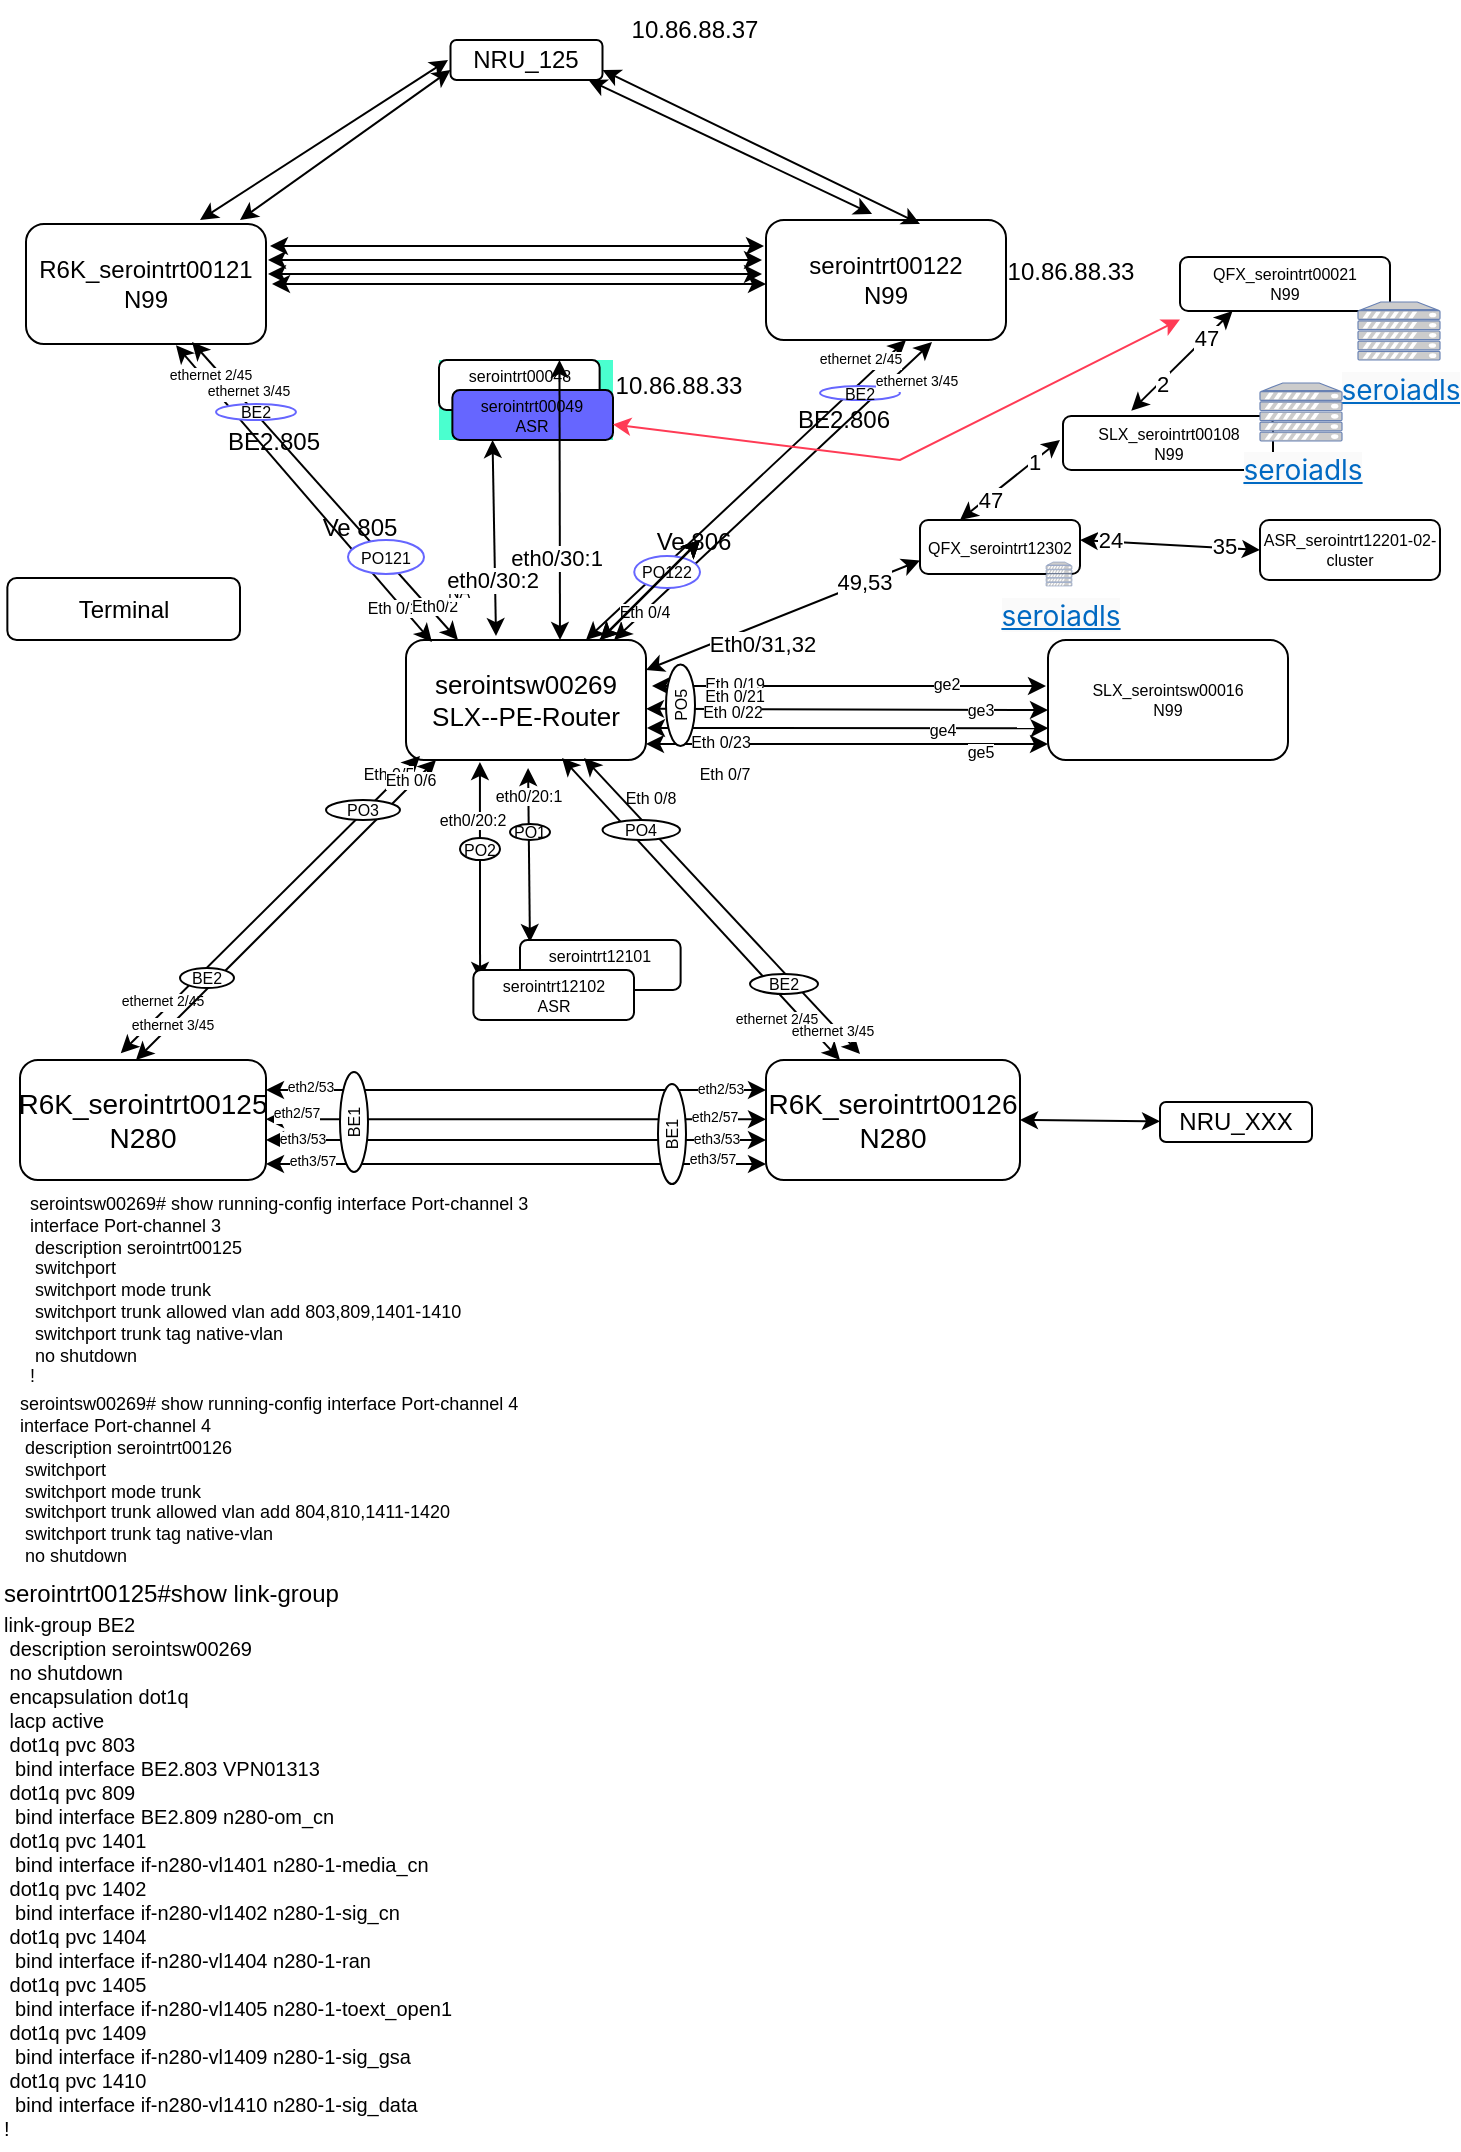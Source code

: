 <mxfile version="21.3.7" type="github" pages="4">
  <diagram name="N99-280" id="qmEW6ajSkmtEpjvPChuy">
    <mxGraphModel dx="1328" dy="626" grid="1" gridSize="10" guides="1" tooltips="1" connect="1" arrows="1" fold="1" page="1" pageScale="1" pageWidth="827" pageHeight="1169" math="0" shadow="0">
      <root>
        <mxCell id="0" />
        <mxCell id="1" parent="0" />
        <mxCell id="DqQEm0YlbbgdJ4GvyhTK-1" value="&lt;font style=&quot;font-size: 13px;&quot;&gt;serointsw00269&lt;br style=&quot;&quot;&gt;SLX--PE-Router&lt;/font&gt;" style="rounded=1;whiteSpace=wrap;html=1;fontSize=8;" parent="1" vertex="1">
          <mxGeometry x="233" y="330" width="120" height="60" as="geometry" />
        </mxCell>
        <mxCell id="DqQEm0YlbbgdJ4GvyhTK-2" value="&lt;font style=&quot;font-size: 12px;&quot;&gt;R6K_serointrt00121&lt;br style=&quot;&quot;&gt;N99&lt;/font&gt;" style="rounded=1;whiteSpace=wrap;html=1;fontSize=8;" parent="1" vertex="1">
          <mxGeometry x="43" y="122" width="120" height="60" as="geometry" />
        </mxCell>
        <mxCell id="DqQEm0YlbbgdJ4GvyhTK-3" value="" style="endArrow=classic;startArrow=classic;html=1;rounded=0;exitX=0.108;exitY=0.017;exitDx=0;exitDy=0;exitPerimeter=0;fontSize=8;entryX=0.625;entryY=1.01;entryDx=0;entryDy=0;entryPerimeter=0;" parent="1" source="DqQEm0YlbbgdJ4GvyhTK-1" target="DqQEm0YlbbgdJ4GvyhTK-2" edge="1">
          <mxGeometry width="50" height="50" relative="1" as="geometry">
            <mxPoint x="63" y="240" as="sourcePoint" />
            <mxPoint x="113" y="190" as="targetPoint" />
          </mxGeometry>
        </mxCell>
        <mxCell id="DqQEm0YlbbgdJ4GvyhTK-10" value="&lt;font style=&quot;font-size: 8px;&quot;&gt;Eth&amp;nbsp;0/1&lt;/font&gt;" style="edgeLabel;html=1;align=center;verticalAlign=middle;resizable=0;points=[];fontSize=8;" parent="DqQEm0YlbbgdJ4GvyhTK-3" vertex="1" connectable="0">
          <mxGeometry x="-0.368" y="1" relative="1" as="geometry">
            <mxPoint x="21" y="29" as="offset" />
          </mxGeometry>
        </mxCell>
        <mxCell id="DqQEm0YlbbgdJ4GvyhTK-4" value="" style="endArrow=classic;startArrow=classic;html=1;rounded=0;exitX=0.108;exitY=0.017;exitDx=0;exitDy=0;exitPerimeter=0;fontSize=8;entryX=0.75;entryY=1;entryDx=0;entryDy=0;" parent="1" edge="1">
          <mxGeometry width="50" height="50" relative="1" as="geometry">
            <mxPoint x="259" y="330" as="sourcePoint" />
            <mxPoint x="126" y="181" as="targetPoint" />
          </mxGeometry>
        </mxCell>
        <mxCell id="DqQEm0YlbbgdJ4GvyhTK-9" value="&lt;font style=&quot;font-size: 8px;&quot;&gt;Eth0/2&lt;/font&gt;" style="edgeLabel;html=1;align=center;verticalAlign=middle;resizable=0;points=[];fontSize=8;" parent="DqQEm0YlbbgdJ4GvyhTK-4" vertex="1" connectable="0">
          <mxGeometry x="-0.696" y="-1" relative="1" as="geometry">
            <mxPoint x="7" y="6" as="offset" />
          </mxGeometry>
        </mxCell>
        <mxCell id="DqQEm0YlbbgdJ4GvyhTK-5" value="&lt;font style=&quot;font-size: 12px;&quot;&gt;serointrt00122&lt;br style=&quot;&quot;&gt;N99&lt;/font&gt;" style="rounded=1;whiteSpace=wrap;html=1;fontSize=8;" parent="1" vertex="1">
          <mxGeometry x="413" y="120" width="120" height="60" as="geometry" />
        </mxCell>
        <mxCell id="DqQEm0YlbbgdJ4GvyhTK-6" value="" style="endArrow=classic;startArrow=classic;html=1;rounded=0;exitX=0.75;exitY=0;exitDx=0;exitDy=0;fontSize=8;" parent="1" source="DqQEm0YlbbgdJ4GvyhTK-1" edge="1">
          <mxGeometry width="50" height="50" relative="1" as="geometry">
            <mxPoint x="616" y="321" as="sourcePoint" />
            <mxPoint x="483" y="180" as="targetPoint" />
          </mxGeometry>
        </mxCell>
        <mxCell id="DqQEm0YlbbgdJ4GvyhTK-7" value="" style="endArrow=classic;startArrow=classic;html=1;rounded=0;exitX=0.892;exitY=0;exitDx=0;exitDy=0;fontSize=8;exitPerimeter=0;" parent="1" edge="1">
          <mxGeometry width="50" height="50" relative="1" as="geometry">
            <mxPoint x="337.04" y="330" as="sourcePoint" />
            <mxPoint x="496" y="181" as="targetPoint" />
          </mxGeometry>
        </mxCell>
        <mxCell id="DqQEm0YlbbgdJ4GvyhTK-8" value="Eth&amp;nbsp;0/4" style="edgeLabel;html=1;align=center;verticalAlign=middle;resizable=0;points=[];fontSize=8;" parent="DqQEm0YlbbgdJ4GvyhTK-7" vertex="1" connectable="0">
          <mxGeometry x="-0.84" y="-3" relative="1" as="geometry">
            <mxPoint y="-4" as="offset" />
          </mxGeometry>
        </mxCell>
        <mxCell id="DqQEm0YlbbgdJ4GvyhTK-12" value="&lt;font style=&quot;font-size: 14px;&quot;&gt;R6K_serointrt00126&lt;br style=&quot;&quot;&gt;N280&lt;/font&gt;" style="rounded=1;whiteSpace=wrap;html=1;fontSize=8;" parent="1" vertex="1">
          <mxGeometry x="413" y="540" width="127" height="60" as="geometry" />
        </mxCell>
        <mxCell id="DqQEm0YlbbgdJ4GvyhTK-13" value="" style="endArrow=classic;startArrow=classic;html=1;rounded=0;exitX=0;exitY=0;exitDx=0;exitDy=0;fontSize=8;entryX=0.65;entryY=0.983;entryDx=0;entryDy=0;entryPerimeter=0;" parent="1" target="DqQEm0YlbbgdJ4GvyhTK-1" edge="1">
          <mxGeometry width="50" height="50" relative="1" as="geometry">
            <mxPoint x="450" y="540" as="sourcePoint" />
            <mxPoint x="347.04" y="390" as="targetPoint" />
          </mxGeometry>
        </mxCell>
        <mxCell id="DqQEm0YlbbgdJ4GvyhTK-14" value="Eth&amp;nbsp;0/8" style="edgeLabel;html=1;align=center;verticalAlign=middle;resizable=0;points=[];fontSize=8;" parent="DqQEm0YlbbgdJ4GvyhTK-13" vertex="1" connectable="0">
          <mxGeometry x="-0.294" y="-1" relative="1" as="geometry">
            <mxPoint x="-47" y="-77" as="offset" />
          </mxGeometry>
        </mxCell>
        <mxCell id="DqQEm0YlbbgdJ4GvyhTK-15" value="" style="endArrow=classic;startArrow=classic;html=1;rounded=0;exitX=1;exitY=0;exitDx=0;exitDy=0;entryX=0.917;entryY=1.017;entryDx=0;entryDy=0;fontSize=8;entryPerimeter=0;" parent="1" edge="1">
          <mxGeometry width="50" height="50" relative="1" as="geometry">
            <mxPoint x="460" y="537" as="sourcePoint" />
            <mxPoint x="322.04" y="389.02" as="targetPoint" />
          </mxGeometry>
        </mxCell>
        <mxCell id="DqQEm0YlbbgdJ4GvyhTK-16" value="Eth&amp;nbsp;0/7" style="edgeLabel;html=1;align=center;verticalAlign=middle;resizable=0;points=[];fontSize=8;" parent="DqQEm0YlbbgdJ4GvyhTK-15" vertex="1" connectable="0">
          <mxGeometry x="-0.84" y="-3" relative="1" as="geometry">
            <mxPoint x="-60" y="-127" as="offset" />
          </mxGeometry>
        </mxCell>
        <mxCell id="DqQEm0YlbbgdJ4GvyhTK-17" value="&lt;font style=&quot;font-size: 14px;&quot;&gt;R6K_serointrt00125&lt;br style=&quot;&quot;&gt;N280&lt;/font&gt;" style="rounded=1;whiteSpace=wrap;html=1;fontSize=8;" parent="1" vertex="1">
          <mxGeometry x="40" y="540" width="123" height="60" as="geometry" />
        </mxCell>
        <mxCell id="DqQEm0YlbbgdJ4GvyhTK-18" value="" style="endArrow=classic;startArrow=classic;html=1;rounded=0;exitX=0.678;exitY=-0.023;exitDx=0;exitDy=0;fontSize=8;exitPerimeter=0;" parent="1" edge="1">
          <mxGeometry width="50" height="50" relative="1" as="geometry">
            <mxPoint x="90.394" y="536.62" as="sourcePoint" />
            <mxPoint x="240" y="388" as="targetPoint" />
          </mxGeometry>
        </mxCell>
        <mxCell id="DqQEm0YlbbgdJ4GvyhTK-19" value="Eth&amp;nbsp;0/5" style="edgeLabel;html=1;align=center;verticalAlign=middle;resizable=0;points=[];fontSize=8;" parent="DqQEm0YlbbgdJ4GvyhTK-18" vertex="1" connectable="0">
          <mxGeometry x="-0.294" y="-1" relative="1" as="geometry">
            <mxPoint x="80" y="-88" as="offset" />
          </mxGeometry>
        </mxCell>
        <mxCell id="DqQEm0YlbbgdJ4GvyhTK-60" value="ethernet 2/45" style="edgeLabel;html=1;align=center;verticalAlign=middle;resizable=0;points=[];fontSize=7;" parent="DqQEm0YlbbgdJ4GvyhTK-18" vertex="1" connectable="0">
          <mxGeometry x="-0.727" relative="1" as="geometry">
            <mxPoint y="-5" as="offset" />
          </mxGeometry>
        </mxCell>
        <mxCell id="DqQEm0YlbbgdJ4GvyhTK-20" value="" style="endArrow=classic;startArrow=classic;html=1;rounded=0;exitX=1;exitY=0;exitDx=0;exitDy=0;fontSize=8;" parent="1" edge="1">
          <mxGeometry width="50" height="50" relative="1" as="geometry">
            <mxPoint x="98" y="540" as="sourcePoint" />
            <mxPoint x="248" y="390" as="targetPoint" />
          </mxGeometry>
        </mxCell>
        <mxCell id="DqQEm0YlbbgdJ4GvyhTK-21" value="Eth&amp;nbsp;0/6" style="edgeLabel;html=1;align=center;verticalAlign=middle;resizable=0;points=[];fontSize=8;" parent="DqQEm0YlbbgdJ4GvyhTK-20" vertex="1" connectable="0">
          <mxGeometry x="-0.84" y="-3" relative="1" as="geometry">
            <mxPoint x="123" y="-130" as="offset" />
          </mxGeometry>
        </mxCell>
        <mxCell id="DqQEm0YlbbgdJ4GvyhTK-61" value="ethernet 3/45" style="edgeLabel;html=1;align=center;verticalAlign=middle;resizable=0;points=[];fontSize=7;" parent="DqQEm0YlbbgdJ4GvyhTK-20" vertex="1" connectable="0">
          <mxGeometry x="-0.764" relative="1" as="geometry">
            <mxPoint as="offset" />
          </mxGeometry>
        </mxCell>
        <mxCell id="DqQEm0YlbbgdJ4GvyhTK-22" value="PO3" style="ellipse;whiteSpace=wrap;html=1;fontSize=8;" parent="1" vertex="1">
          <mxGeometry x="193" y="410" width="37" height="10" as="geometry" />
        </mxCell>
        <mxCell id="DqQEm0YlbbgdJ4GvyhTK-23" value="PO4" style="ellipse;whiteSpace=wrap;html=1;fontSize=8;" parent="1" vertex="1">
          <mxGeometry x="331.25" y="420" width="38.75" height="10" as="geometry" />
        </mxCell>
        <mxCell id="DqQEm0YlbbgdJ4GvyhTK-26" value="SLX_serointsw00016&lt;br style=&quot;font-size: 8px;&quot;&gt;N99" style="rounded=1;whiteSpace=wrap;html=1;fontSize=8;" parent="1" vertex="1">
          <mxGeometry x="554" y="330" width="120" height="60" as="geometry" />
        </mxCell>
        <mxCell id="DqQEm0YlbbgdJ4GvyhTK-27" value="" style="endArrow=classic;startArrow=classic;html=1;rounded=0;entryX=0;entryY=0.75;entryDx=0;entryDy=0;exitX=1;exitY=0.75;exitDx=0;exitDy=0;fontSize=8;" parent="1" edge="1">
          <mxGeometry width="50" height="50" relative="1" as="geometry">
            <mxPoint x="353.0" y="382" as="sourcePoint" />
            <mxPoint x="554" y="382" as="targetPoint" />
          </mxGeometry>
        </mxCell>
        <mxCell id="DqQEm0YlbbgdJ4GvyhTK-38" value="ge5" style="edgeLabel;html=1;align=center;verticalAlign=middle;resizable=0;points=[];fontSize=8;" parent="DqQEm0YlbbgdJ4GvyhTK-27" vertex="1" connectable="0">
          <mxGeometry x="0.531" y="-1" relative="1" as="geometry">
            <mxPoint x="13" y="3" as="offset" />
          </mxGeometry>
        </mxCell>
        <mxCell id="DqQEm0YlbbgdJ4GvyhTK-28" value="" style="endArrow=classic;startArrow=classic;html=1;rounded=0;exitX=1;exitY=0.75;exitDx=0;exitDy=0;fontSize=8;" parent="1" edge="1">
          <mxGeometry width="50" height="50" relative="1" as="geometry">
            <mxPoint x="356" y="353" as="sourcePoint" />
            <mxPoint x="553" y="353" as="targetPoint" />
          </mxGeometry>
        </mxCell>
        <mxCell id="DqQEm0YlbbgdJ4GvyhTK-31" value="ge2" style="edgeLabel;html=1;align=center;verticalAlign=middle;resizable=0;points=[];fontSize=8;" parent="DqQEm0YlbbgdJ4GvyhTK-28" vertex="1" connectable="0">
          <mxGeometry x="0.645" y="1" relative="1" as="geometry">
            <mxPoint x="-15" as="offset" />
          </mxGeometry>
        </mxCell>
        <mxCell id="DqQEm0YlbbgdJ4GvyhTK-32" value="&lt;span style=&quot;color: rgb(0, 0, 0); font-family: Helvetica; font-style: normal; font-variant-ligatures: normal; font-variant-caps: normal; font-weight: 400; letter-spacing: normal; orphans: 2; text-align: center; text-indent: 0px; text-transform: none; widows: 2; word-spacing: 0px; -webkit-text-stroke-width: 0px; background-color: rgb(255, 255, 255); text-decoration-thickness: initial; text-decoration-style: initial; text-decoration-color: initial; float: none; font-size: 8px; display: inline !important;&quot;&gt;&lt;font style=&quot;font-size: 8px;&quot;&gt;Eth&amp;nbsp;0/19&lt;/font&gt;&lt;/span&gt;" style="edgeLabel;html=1;align=center;verticalAlign=middle;resizable=0;points=[];fontSize=8;" parent="DqQEm0YlbbgdJ4GvyhTK-28" vertex="1" connectable="0">
          <mxGeometry x="-0.653" y="1" relative="1" as="geometry">
            <mxPoint x="7" as="offset" />
          </mxGeometry>
        </mxCell>
        <mxCell id="DqQEm0YlbbgdJ4GvyhTK-29" value="" style="endArrow=classic;startArrow=classic;html=1;rounded=0;entryX=0;entryY=0.5;entryDx=0;entryDy=0;exitX=1;exitY=0.75;exitDx=0;exitDy=0;fontSize=8;" parent="1" edge="1">
          <mxGeometry width="50" height="50" relative="1" as="geometry">
            <mxPoint x="353" y="364.41" as="sourcePoint" />
            <mxPoint x="554" y="365" as="targetPoint" />
          </mxGeometry>
        </mxCell>
        <mxCell id="DqQEm0YlbbgdJ4GvyhTK-36" value="ge3" style="edgeLabel;html=1;align=center;verticalAlign=middle;resizable=0;points=[];fontSize=8;" parent="DqQEm0YlbbgdJ4GvyhTK-29" vertex="1" connectable="0">
          <mxGeometry x="0.613" y="-4" relative="1" as="geometry">
            <mxPoint x="5" y="-4" as="offset" />
          </mxGeometry>
        </mxCell>
        <mxCell id="DqQEm0YlbbgdJ4GvyhTK-30" value="" style="endArrow=classic;startArrow=classic;html=1;rounded=0;entryX=-0.006;entryY=0.635;entryDx=0;entryDy=0;exitX=1;exitY=0.75;exitDx=0;exitDy=0;entryPerimeter=0;fontSize=8;" parent="1" edge="1">
          <mxGeometry width="50" height="50" relative="1" as="geometry">
            <mxPoint x="353.5" y="374" as="sourcePoint" />
            <mxPoint x="554.28" y="374.1" as="targetPoint" />
          </mxGeometry>
        </mxCell>
        <mxCell id="DqQEm0YlbbgdJ4GvyhTK-37" value="ge4" style="edgeLabel;html=1;align=center;verticalAlign=middle;resizable=0;points=[];fontSize=8;" parent="DqQEm0YlbbgdJ4GvyhTK-30" vertex="1" connectable="0">
          <mxGeometry x="0.69" relative="1" as="geometry">
            <mxPoint x="-22" y="1" as="offset" />
          </mxGeometry>
        </mxCell>
        <mxCell id="DqQEm0YlbbgdJ4GvyhTK-33" value="&lt;span style=&quot;color: rgb(0, 0, 0); font-family: Helvetica; font-style: normal; font-variant-ligatures: normal; font-variant-caps: normal; font-weight: 400; letter-spacing: normal; orphans: 2; text-align: center; text-indent: 0px; text-transform: none; widows: 2; word-spacing: 0px; -webkit-text-stroke-width: 0px; background-color: rgb(255, 255, 255); text-decoration-thickness: initial; text-decoration-style: initial; text-decoration-color: initial; float: none; font-size: 8px; display: inline !important;&quot;&gt;&lt;font style=&quot;font-size: 8px;&quot;&gt;Eth&amp;nbsp;0/21&lt;/font&gt;&lt;/span&gt;" style="edgeLabel;html=1;align=center;verticalAlign=middle;resizable=0;points=[];fontSize=8;" parent="1" vertex="1" connectable="0">
          <mxGeometry x="399.118" y="359" as="geometry">
            <mxPoint x="-2" y="-1" as="offset" />
          </mxGeometry>
        </mxCell>
        <mxCell id="DqQEm0YlbbgdJ4GvyhTK-34" value="&lt;span style=&quot;color: rgb(0, 0, 0); font-family: Helvetica; font-style: normal; font-variant-ligatures: normal; font-variant-caps: normal; font-weight: 400; letter-spacing: normal; orphans: 2; text-align: center; text-indent: 0px; text-transform: none; widows: 2; word-spacing: 0px; -webkit-text-stroke-width: 0px; background-color: rgb(255, 255, 255); text-decoration-thickness: initial; text-decoration-style: initial; text-decoration-color: initial; float: none; font-size: 8px; display: inline !important;&quot;&gt;&lt;font style=&quot;font-size: 8px;&quot;&gt;Eth&amp;nbsp;0/22&lt;/font&gt;&lt;/span&gt;" style="edgeLabel;html=1;align=center;verticalAlign=middle;resizable=0;points=[];fontSize=8;" parent="1" vertex="1" connectable="0">
          <mxGeometry x="404.118" y="367" as="geometry">
            <mxPoint x="-8" y="-1" as="offset" />
          </mxGeometry>
        </mxCell>
        <mxCell id="DqQEm0YlbbgdJ4GvyhTK-35" value="&lt;span style=&quot;color: rgb(0, 0, 0); font-family: Helvetica; font-style: normal; font-variant-ligatures: normal; font-variant-caps: normal; font-weight: 400; letter-spacing: normal; orphans: 2; text-align: center; text-indent: 0px; text-transform: none; widows: 2; word-spacing: 0px; -webkit-text-stroke-width: 0px; background-color: rgb(255, 255, 255); text-decoration-thickness: initial; text-decoration-style: initial; text-decoration-color: initial; float: none; font-size: 8px; display: inline !important;&quot;&gt;&lt;font style=&quot;font-size: 8px;&quot;&gt;Eth&amp;nbsp;0/23&lt;/font&gt;&lt;/span&gt;" style="edgeLabel;html=1;align=center;verticalAlign=middle;resizable=0;points=[];fontSize=8;" parent="1" vertex="1" connectable="0">
          <mxGeometry x="387.118" y="384" as="geometry">
            <mxPoint x="3" y="-3" as="offset" />
          </mxGeometry>
        </mxCell>
        <mxCell id="DqQEm0YlbbgdJ4GvyhTK-39" value="PO5" style="ellipse;whiteSpace=wrap;html=1;rotation=-90;fontSize=8;" parent="1" vertex="1">
          <mxGeometry x="349.88" y="355.38" width="40.75" height="14.5" as="geometry" />
        </mxCell>
        <mxCell id="DqQEm0YlbbgdJ4GvyhTK-45" value="" style="endArrow=classic;startArrow=classic;html=1;rounded=0;entryX=0.567;entryY=1.067;entryDx=0;entryDy=0;entryPerimeter=0;fontSize=8;exitX=0.149;exitY=0.04;exitDx=0;exitDy=0;exitPerimeter=0;" parent="1" edge="1">
          <mxGeometry width="50" height="50" relative="1" as="geometry">
            <mxPoint x="294.966" y="481" as="sourcePoint" />
            <mxPoint x="294.04" y="394.02" as="targetPoint" />
          </mxGeometry>
        </mxCell>
        <mxCell id="DqQEm0YlbbgdJ4GvyhTK-50" value="&lt;font style=&quot;font-size: 8px;&quot;&gt;eth0/20:1&lt;/font&gt;" style="edgeLabel;html=1;align=center;verticalAlign=middle;resizable=0;points=[];fontSize=8;" parent="DqQEm0YlbbgdJ4GvyhTK-45" vertex="1" connectable="0">
          <mxGeometry x="0.536" y="1" relative="1" as="geometry">
            <mxPoint y="-6" as="offset" />
          </mxGeometry>
        </mxCell>
        <mxCell id="DqQEm0YlbbgdJ4GvyhTK-46" value="" style="endArrow=classic;startArrow=classic;html=1;rounded=0;exitX=0.166;exitY=0.2;exitDx=0;exitDy=0;fontSize=8;entryX=0.308;entryY=1.017;entryDx=0;entryDy=0;exitPerimeter=0;entryPerimeter=0;" parent="1" target="DqQEm0YlbbgdJ4GvyhTK-1" edge="1">
          <mxGeometry width="50" height="50" relative="1" as="geometry">
            <mxPoint x="270.023" y="500" as="sourcePoint" />
            <mxPoint x="283" y="390" as="targetPoint" />
          </mxGeometry>
        </mxCell>
        <mxCell id="DqQEm0YlbbgdJ4GvyhTK-51" value="&lt;font style=&quot;font-size: 8px;&quot;&gt;eth0/20:2&lt;/font&gt;" style="edgeLabel;html=1;align=center;verticalAlign=middle;resizable=0;points=[];fontSize=8;" parent="DqQEm0YlbbgdJ4GvyhTK-46" vertex="1" connectable="0">
          <mxGeometry x="0.496" relative="1" as="geometry">
            <mxPoint x="-4" y="1" as="offset" />
          </mxGeometry>
        </mxCell>
        <mxCell id="DqQEm0YlbbgdJ4GvyhTK-52" value="" style="group;fontSize=8;" parent="1" vertex="1" connectable="0">
          <mxGeometry x="260" y="480" width="87" height="40" as="geometry" />
        </mxCell>
        <mxCell id="DqQEm0YlbbgdJ4GvyhTK-43" value="serointrt12101&lt;br style=&quot;font-size: 8px;&quot;&gt;ASR" style="rounded=1;whiteSpace=wrap;html=1;fontSize=8;" parent="DqQEm0YlbbgdJ4GvyhTK-52" vertex="1">
          <mxGeometry x="30" width="80.308" height="25" as="geometry" />
        </mxCell>
        <mxCell id="DqQEm0YlbbgdJ4GvyhTK-44" value="serointrt12102&lt;br style=&quot;font-size: 8px;&quot;&gt;ASR" style="rounded=1;whiteSpace=wrap;html=1;fontSize=8;" parent="DqQEm0YlbbgdJ4GvyhTK-52" vertex="1">
          <mxGeometry x="6.692" y="15" width="80.308" height="25" as="geometry" />
        </mxCell>
        <mxCell id="DqQEm0YlbbgdJ4GvyhTK-53" value="&lt;font style=&quot;font-size: 8px;&quot;&gt;PO1&lt;/font&gt;" style="ellipse;whiteSpace=wrap;html=1;rotation=0;fontSize=8;" parent="1" vertex="1">
          <mxGeometry x="285" y="422" width="20" height="8" as="geometry" />
        </mxCell>
        <mxCell id="DqQEm0YlbbgdJ4GvyhTK-55" value="PO121" style="ellipse;whiteSpace=wrap;html=1;fontSize=8;strokeColor=#6666FF;" parent="1" vertex="1">
          <mxGeometry x="204" y="280" width="38" height="17" as="geometry" />
        </mxCell>
        <mxCell id="DqQEm0YlbbgdJ4GvyhTK-56" value="PO122" style="ellipse;whiteSpace=wrap;html=1;fontSize=8;strokeColor=#6666FF;" parent="1" vertex="1">
          <mxGeometry x="347.12" y="288" width="32.88" height="16" as="geometry" />
        </mxCell>
        <mxCell id="DqQEm0YlbbgdJ4GvyhTK-57" value="&lt;div style=&quot;font-size: 9px;&quot;&gt;&lt;font style=&quot;font-size: 9px;&quot;&gt;serointsw00269# show running-config interface Port-channel 3&amp;nbsp;&lt;/font&gt;&lt;/div&gt;&lt;div style=&quot;font-size: 9px;&quot;&gt;&lt;font style=&quot;font-size: 9px;&quot;&gt;interface Port-channel 3&lt;/font&gt;&lt;/div&gt;&lt;div style=&quot;font-size: 9px;&quot;&gt;&lt;font style=&quot;font-size: 9px;&quot;&gt;&amp;nbsp;description serointrt00125&lt;/font&gt;&lt;/div&gt;&lt;div style=&quot;font-size: 9px;&quot;&gt;&lt;font style=&quot;font-size: 9px;&quot;&gt;&amp;nbsp;switchport&lt;/font&gt;&lt;/div&gt;&lt;div style=&quot;font-size: 9px;&quot;&gt;&lt;font style=&quot;font-size: 9px;&quot;&gt;&amp;nbsp;switchport mode trunk&lt;/font&gt;&lt;/div&gt;&lt;div style=&quot;font-size: 9px;&quot;&gt;&lt;font style=&quot;font-size: 9px;&quot;&gt;&amp;nbsp;switchport trunk allowed vlan add 803,809,1401-1410&lt;/font&gt;&lt;/div&gt;&lt;div style=&quot;font-size: 9px;&quot;&gt;&lt;font style=&quot;font-size: 9px;&quot;&gt;&amp;nbsp;switchport trunk tag native-vlan&lt;/font&gt;&lt;/div&gt;&lt;div style=&quot;font-size: 9px;&quot;&gt;&lt;font style=&quot;font-size: 9px;&quot;&gt;&amp;nbsp;no shutdown&lt;/font&gt;&lt;/div&gt;&lt;div style=&quot;font-size: 9px;&quot;&gt;&lt;font style=&quot;font-size: 9px;&quot;&gt;!&lt;/font&gt;&lt;/div&gt;" style="text;html=1;align=left;verticalAlign=middle;resizable=0;points=[];autosize=1;strokeColor=none;fillColor=none;" parent="1" vertex="1">
          <mxGeometry x="43" y="600" width="280" height="110" as="geometry" />
        </mxCell>
        <mxCell id="DqQEm0YlbbgdJ4GvyhTK-58" value="&lt;div style=&quot;font-size: 9px;&quot;&gt;&lt;font style=&quot;font-size: 9px;&quot;&gt;serointsw00269# show running-config interface Port-channel 4&lt;/font&gt;&lt;/div&gt;&lt;div style=&quot;font-size: 9px;&quot;&gt;&lt;font style=&quot;font-size: 9px;&quot;&gt;interface Port-channel 4&lt;/font&gt;&lt;/div&gt;&lt;div style=&quot;font-size: 9px;&quot;&gt;&lt;font style=&quot;font-size: 9px;&quot;&gt;&amp;nbsp;description serointrt00126&lt;/font&gt;&lt;/div&gt;&lt;div style=&quot;font-size: 9px;&quot;&gt;&lt;font style=&quot;font-size: 9px;&quot;&gt;&amp;nbsp;switchport&lt;/font&gt;&lt;/div&gt;&lt;div style=&quot;font-size: 9px;&quot;&gt;&lt;font style=&quot;font-size: 9px;&quot;&gt;&amp;nbsp;switchport mode trunk&lt;/font&gt;&lt;/div&gt;&lt;div style=&quot;font-size: 9px;&quot;&gt;&lt;font style=&quot;font-size: 9px;&quot;&gt;&amp;nbsp;switchport trunk allowed vlan add 804,810,1411-1420&lt;/font&gt;&lt;/div&gt;&lt;div style=&quot;font-size: 9px;&quot;&gt;&lt;font style=&quot;font-size: 9px;&quot;&gt;&amp;nbsp;switchport trunk tag native-vlan&lt;/font&gt;&lt;/div&gt;&lt;div style=&quot;font-size: 9px;&quot;&gt;&lt;font style=&quot;font-size: 9px;&quot;&gt;&amp;nbsp;no shutdown&lt;/font&gt;&lt;/div&gt;" style="text;html=1;align=left;verticalAlign=middle;resizable=0;points=[];autosize=1;strokeColor=none;fillColor=none;" parent="1" vertex="1">
          <mxGeometry x="38" y="700" width="270" height="100" as="geometry" />
        </mxCell>
        <mxCell id="DqQEm0YlbbgdJ4GvyhTK-62" value="BE2" style="ellipse;whiteSpace=wrap;html=1;fontSize=8;" parent="1" vertex="1">
          <mxGeometry x="120" y="494" width="27" height="10" as="geometry" />
        </mxCell>
        <mxCell id="DqQEm0YlbbgdJ4GvyhTK-63" value="&lt;div style=&quot;&quot;&gt;&lt;font style=&quot;&quot;&gt;serointrt00125#show link-group&lt;br&gt;&lt;span style=&quot;font-size: 10px;&quot;&gt;link-group BE2&lt;/span&gt;&lt;/font&gt;&lt;/div&gt;&lt;div style=&quot;font-size: 10px;&quot;&gt;&lt;font style=&quot;font-size: 10px;&quot;&gt;&amp;nbsp;description serointsw00269&lt;/font&gt;&lt;/div&gt;&lt;div style=&quot;font-size: 10px;&quot;&gt;&lt;font style=&quot;font-size: 10px;&quot;&gt;&amp;nbsp;no shutdown&lt;/font&gt;&lt;/div&gt;&lt;div style=&quot;font-size: 10px;&quot;&gt;&lt;font style=&quot;font-size: 10px;&quot;&gt;&amp;nbsp;encapsulation dot1q&lt;/font&gt;&lt;/div&gt;&lt;div style=&quot;font-size: 10px;&quot;&gt;&lt;font style=&quot;font-size: 10px;&quot;&gt;&amp;nbsp;lacp active&lt;/font&gt;&lt;/div&gt;&lt;div style=&quot;font-size: 10px;&quot;&gt;&lt;font style=&quot;font-size: 10px;&quot;&gt;&amp;nbsp;dot1q pvc 803&amp;nbsp;&lt;/font&gt;&lt;/div&gt;&lt;div style=&quot;font-size: 10px;&quot;&gt;&lt;font style=&quot;font-size: 10px;&quot;&gt;&amp;nbsp; bind interface BE2.803 VPN01313&lt;/font&gt;&lt;/div&gt;&lt;div style=&quot;font-size: 10px;&quot;&gt;&lt;font style=&quot;font-size: 10px;&quot;&gt;&amp;nbsp;dot1q pvc 809&amp;nbsp;&lt;/font&gt;&lt;/div&gt;&lt;div style=&quot;font-size: 10px;&quot;&gt;&lt;font style=&quot;font-size: 10px;&quot;&gt;&amp;nbsp; bind interface BE2.809 n280-om_cn&lt;/font&gt;&lt;/div&gt;&lt;div style=&quot;font-size: 10px;&quot;&gt;&lt;font style=&quot;font-size: 10px;&quot;&gt;&amp;nbsp;dot1q pvc 1401&amp;nbsp;&lt;/font&gt;&lt;/div&gt;&lt;div style=&quot;font-size: 10px;&quot;&gt;&lt;font style=&quot;font-size: 10px;&quot;&gt;&amp;nbsp; bind interface if-n280-vl1401 n280-1-media_cn&lt;/font&gt;&lt;/div&gt;&lt;div style=&quot;font-size: 10px;&quot;&gt;&lt;font style=&quot;font-size: 10px;&quot;&gt;&amp;nbsp;dot1q pvc 1402&amp;nbsp;&lt;/font&gt;&lt;/div&gt;&lt;div style=&quot;font-size: 10px;&quot;&gt;&lt;font style=&quot;font-size: 10px;&quot;&gt;&amp;nbsp; bind interface if-n280-vl1402 n280-1-sig_cn&lt;/font&gt;&lt;/div&gt;&lt;div style=&quot;font-size: 10px;&quot;&gt;&lt;font style=&quot;font-size: 10px;&quot;&gt;&amp;nbsp;dot1q pvc 1404&amp;nbsp;&lt;/font&gt;&lt;/div&gt;&lt;div style=&quot;font-size: 10px;&quot;&gt;&lt;font style=&quot;font-size: 10px;&quot;&gt;&amp;nbsp; bind interface if-n280-vl1404 n280-1-ran&lt;/font&gt;&lt;/div&gt;&lt;div style=&quot;font-size: 10px;&quot;&gt;&lt;font style=&quot;font-size: 10px;&quot;&gt;&amp;nbsp;dot1q pvc 1405&amp;nbsp;&lt;/font&gt;&lt;/div&gt;&lt;div style=&quot;font-size: 10px;&quot;&gt;&lt;font style=&quot;font-size: 10px;&quot;&gt;&amp;nbsp; bind interface if-n280-vl1405 n280-1-toext_open1&lt;/font&gt;&lt;/div&gt;&lt;div style=&quot;font-size: 10px;&quot;&gt;&lt;font style=&quot;font-size: 10px;&quot;&gt;&amp;nbsp;dot1q pvc 1409&amp;nbsp;&lt;/font&gt;&lt;/div&gt;&lt;div style=&quot;font-size: 10px;&quot;&gt;&lt;font style=&quot;font-size: 10px;&quot;&gt;&amp;nbsp; bind interface if-n280-vl1409 n280-1-sig_gsa&lt;/font&gt;&lt;/div&gt;&lt;div style=&quot;font-size: 10px;&quot;&gt;&lt;font style=&quot;font-size: 10px;&quot;&gt;&amp;nbsp;dot1q pvc 1410&amp;nbsp;&lt;/font&gt;&lt;/div&gt;&lt;div style=&quot;font-size: 10px;&quot;&gt;&lt;font style=&quot;font-size: 10px;&quot;&gt;&amp;nbsp; bind interface if-n280-vl1410 n280-1-sig_data&lt;/font&gt;&lt;/div&gt;&lt;div style=&quot;font-size: 10px;&quot;&gt;&lt;font style=&quot;font-size: 10px;&quot;&gt;!&lt;/font&gt;&lt;/div&gt;" style="text;html=1;align=left;verticalAlign=middle;resizable=0;points=[];autosize=1;strokeColor=none;fillColor=none;" parent="1" vertex="1">
          <mxGeometry x="30" y="795" width="250" height="290" as="geometry" />
        </mxCell>
        <mxCell id="DqQEm0YlbbgdJ4GvyhTK-64" value="" style="endArrow=classic;startArrow=classic;html=1;rounded=0;exitX=1;exitY=0.25;exitDx=0;exitDy=0;entryX=0;entryY=0.25;entryDx=0;entryDy=0;" parent="1" source="DqQEm0YlbbgdJ4GvyhTK-17" target="DqQEm0YlbbgdJ4GvyhTK-12" edge="1">
          <mxGeometry width="50" height="50" relative="1" as="geometry">
            <mxPoint x="270" y="560" as="sourcePoint" />
            <mxPoint x="320" y="510" as="targetPoint" />
          </mxGeometry>
        </mxCell>
        <mxCell id="DqQEm0YlbbgdJ4GvyhTK-68" value="eth2/53" style="edgeLabel;html=1;align=center;verticalAlign=middle;resizable=0;points=[];fontSize=7;" parent="DqQEm0YlbbgdJ4GvyhTK-64" vertex="1" connectable="0">
          <mxGeometry x="-0.869" y="1" relative="1" as="geometry">
            <mxPoint x="5" as="offset" />
          </mxGeometry>
        </mxCell>
        <mxCell id="DqQEm0YlbbgdJ4GvyhTK-69" value="eth2/53" style="edgeLabel;html=1;align=center;verticalAlign=middle;resizable=0;points=[];fontSize=7;" parent="DqQEm0YlbbgdJ4GvyhTK-64" vertex="1" connectable="0">
          <mxGeometry x="0.814" relative="1" as="geometry">
            <mxPoint as="offset" />
          </mxGeometry>
        </mxCell>
        <mxCell id="DqQEm0YlbbgdJ4GvyhTK-65" value="" style="endArrow=classic;startArrow=classic;html=1;rounded=0;exitX=1;exitY=0.25;exitDx=0;exitDy=0;entryX=0;entryY=0.25;entryDx=0;entryDy=0;" parent="1" edge="1">
          <mxGeometry width="50" height="50" relative="1" as="geometry">
            <mxPoint x="163" y="580" as="sourcePoint" />
            <mxPoint x="413" y="580" as="targetPoint" />
          </mxGeometry>
        </mxCell>
        <mxCell id="DqQEm0YlbbgdJ4GvyhTK-72" value="eth3/53" style="edgeLabel;html=1;align=center;verticalAlign=middle;resizable=0;points=[];fontSize=7;" parent="DqQEm0YlbbgdJ4GvyhTK-65" vertex="1" connectable="0">
          <mxGeometry x="-0.858" relative="1" as="geometry">
            <mxPoint as="offset" />
          </mxGeometry>
        </mxCell>
        <mxCell id="DqQEm0YlbbgdJ4GvyhTK-73" value="eth3/53" style="edgeLabel;html=1;align=center;verticalAlign=middle;resizable=0;points=[];fontSize=7;" parent="DqQEm0YlbbgdJ4GvyhTK-65" vertex="1" connectable="0">
          <mxGeometry x="0.796" relative="1" as="geometry">
            <mxPoint as="offset" />
          </mxGeometry>
        </mxCell>
        <mxCell id="DqQEm0YlbbgdJ4GvyhTK-66" value="" style="endArrow=classic;startArrow=classic;html=1;rounded=0;exitX=1;exitY=0.25;exitDx=0;exitDy=0;entryX=0;entryY=0.25;entryDx=0;entryDy=0;" parent="1" edge="1">
          <mxGeometry width="50" height="50" relative="1" as="geometry">
            <mxPoint x="163" y="569.63" as="sourcePoint" />
            <mxPoint x="413" y="569.63" as="targetPoint" />
          </mxGeometry>
        </mxCell>
        <mxCell id="DqQEm0YlbbgdJ4GvyhTK-70" value="eth2/57" style="edgeLabel;html=1;align=center;verticalAlign=middle;resizable=0;points=[];fontSize=7;" parent="DqQEm0YlbbgdJ4GvyhTK-66" vertex="1" connectable="0">
          <mxGeometry x="-0.881" y="3" relative="1" as="geometry">
            <mxPoint as="offset" />
          </mxGeometry>
        </mxCell>
        <mxCell id="DqQEm0YlbbgdJ4GvyhTK-71" value="eth2/57" style="edgeLabel;html=1;align=center;verticalAlign=middle;resizable=0;points=[];fontSize=7;" parent="DqQEm0YlbbgdJ4GvyhTK-66" vertex="1" connectable="0">
          <mxGeometry x="0.79" y="1" relative="1" as="geometry">
            <mxPoint as="offset" />
          </mxGeometry>
        </mxCell>
        <mxCell id="DqQEm0YlbbgdJ4GvyhTK-67" value="" style="endArrow=classic;startArrow=classic;html=1;rounded=0;exitX=1;exitY=0.25;exitDx=0;exitDy=0;entryX=0;entryY=0.25;entryDx=0;entryDy=0;" parent="1" edge="1">
          <mxGeometry width="50" height="50" relative="1" as="geometry">
            <mxPoint x="163" y="592" as="sourcePoint" />
            <mxPoint x="413" y="592" as="targetPoint" />
          </mxGeometry>
        </mxCell>
        <mxCell id="DqQEm0YlbbgdJ4GvyhTK-74" value="eth3/57" style="edgeLabel;html=1;align=center;verticalAlign=middle;resizable=0;points=[];fontSize=7;" parent="DqQEm0YlbbgdJ4GvyhTK-67" vertex="1" connectable="0">
          <mxGeometry x="-0.822" y="1" relative="1" as="geometry">
            <mxPoint as="offset" />
          </mxGeometry>
        </mxCell>
        <mxCell id="DqQEm0YlbbgdJ4GvyhTK-75" value="eth3/57" style="edgeLabel;html=1;align=center;verticalAlign=middle;resizable=0;points=[];fontSize=7;" parent="DqQEm0YlbbgdJ4GvyhTK-67" vertex="1" connectable="0">
          <mxGeometry x="0.778" y="2" relative="1" as="geometry">
            <mxPoint as="offset" />
          </mxGeometry>
        </mxCell>
        <mxCell id="DqQEm0YlbbgdJ4GvyhTK-76" value="BE1" style="ellipse;whiteSpace=wrap;html=1;fontSize=8;rotation=-90;" parent="1" vertex="1">
          <mxGeometry x="182" y="564" width="50" height="14" as="geometry" />
        </mxCell>
        <mxCell id="DqQEm0YlbbgdJ4GvyhTK-80" value="BE1" style="ellipse;whiteSpace=wrap;html=1;fontSize=8;rotation=-90;" parent="1" vertex="1">
          <mxGeometry x="341" y="570" width="50" height="14" as="geometry" />
        </mxCell>
        <mxCell id="DqQEm0YlbbgdJ4GvyhTK-81" value="BE2" style="ellipse;whiteSpace=wrap;html=1;fontSize=8;" parent="1" vertex="1">
          <mxGeometry x="405" y="497" width="34" height="10" as="geometry" />
        </mxCell>
        <mxCell id="DqQEm0YlbbgdJ4GvyhTK-82" value="ethernet 2/45" style="edgeLabel;html=1;align=center;verticalAlign=middle;resizable=0;points=[];fontSize=7;" parent="1" vertex="1" connectable="0">
          <mxGeometry x="417.616" y="519.735" as="geometry" />
        </mxCell>
        <mxCell id="DqQEm0YlbbgdJ4GvyhTK-83" value="ethernet 3/45" style="edgeLabel;html=1;align=center;verticalAlign=middle;resizable=0;points=[];fontSize=7;" parent="1" vertex="1" connectable="0">
          <mxGeometry x="445.809" y="526.191" as="geometry" />
        </mxCell>
        <mxCell id="JL7E_l2-pFuVPhx2qgfc-1" value="BE2" style="ellipse;whiteSpace=wrap;html=1;fontSize=8;strokeColor=#6666FF;" parent="1" vertex="1">
          <mxGeometry x="138" y="212" width="40" height="8" as="geometry" />
        </mxCell>
        <mxCell id="JL7E_l2-pFuVPhx2qgfc-2" value="BE2" style="ellipse;whiteSpace=wrap;html=1;fontSize=8;strokeColor=#6666FF;" parent="1" vertex="1">
          <mxGeometry x="440" y="203" width="40" height="7" as="geometry" />
        </mxCell>
        <mxCell id="JL7E_l2-pFuVPhx2qgfc-3" value="ethernet 2/45" style="edgeLabel;html=1;align=center;verticalAlign=middle;resizable=0;points=[];fontSize=7;" parent="1" vertex="1" connectable="0">
          <mxGeometry x="127.886" y="201.482" as="geometry">
            <mxPoint x="7" y="-4" as="offset" />
          </mxGeometry>
        </mxCell>
        <mxCell id="JL7E_l2-pFuVPhx2qgfc-4" value="ethernet 3/45" style="edgeLabel;html=1;align=center;verticalAlign=middle;resizable=0;points=[];fontSize=7;" parent="1" vertex="1" connectable="0">
          <mxGeometry x="153.678" y="205.322" as="geometry" />
        </mxCell>
        <mxCell id="JL7E_l2-pFuVPhx2qgfc-5" value="ethernet 2/45" style="edgeLabel;html=1;align=center;verticalAlign=middle;resizable=0;points=[];fontSize=7;" parent="1" vertex="1" connectable="0">
          <mxGeometry x="459.996" y="190.002" as="geometry" />
        </mxCell>
        <mxCell id="JL7E_l2-pFuVPhx2qgfc-6" value="ethernet 3/45" style="edgeLabel;html=1;align=center;verticalAlign=middle;resizable=0;points=[];fontSize=7;" parent="1" vertex="1" connectable="0">
          <mxGeometry x="180.678" y="542.322" as="geometry">
            <mxPoint x="307" y="-342" as="offset" />
          </mxGeometry>
        </mxCell>
        <mxCell id="JL7E_l2-pFuVPhx2qgfc-42" value="" style="endArrow=classic;startArrow=classic;html=1;rounded=0;" parent="1" edge="1">
          <mxGeometry width="50" height="50" relative="1" as="geometry">
            <mxPoint x="165" y="133" as="sourcePoint" />
            <mxPoint x="412" y="133" as="targetPoint" />
          </mxGeometry>
        </mxCell>
        <mxCell id="JL7E_l2-pFuVPhx2qgfc-43" value="" style="endArrow=classic;startArrow=classic;html=1;rounded=0;" parent="1" edge="1">
          <mxGeometry width="50" height="50" relative="1" as="geometry">
            <mxPoint x="164" y="147" as="sourcePoint" />
            <mxPoint x="411" y="147" as="targetPoint" />
          </mxGeometry>
        </mxCell>
        <mxCell id="JL7E_l2-pFuVPhx2qgfc-44" value="" style="endArrow=classic;startArrow=classic;html=1;rounded=0;" parent="1" edge="1">
          <mxGeometry width="50" height="50" relative="1" as="geometry">
            <mxPoint x="166" y="152" as="sourcePoint" />
            <mxPoint x="413" y="152" as="targetPoint" />
          </mxGeometry>
        </mxCell>
        <mxCell id="JL7E_l2-pFuVPhx2qgfc-45" value="" style="endArrow=classic;startArrow=classic;html=1;rounded=0;" parent="1" edge="1">
          <mxGeometry width="50" height="50" relative="1" as="geometry">
            <mxPoint x="164" y="140" as="sourcePoint" />
            <mxPoint x="411" y="140" as="targetPoint" />
          </mxGeometry>
        </mxCell>
        <mxCell id="gUO-nnUhF8CoAVNUh9_9-4" value="" style="endArrow=classic;startArrow=classic;html=1;rounded=0;entryX=0;entryY=0.75;entryDx=0;entryDy=0;" parent="1" target="wYN5jwfwHblcUACrZHK0-2" edge="1">
          <mxGeometry width="50" height="50" relative="1" as="geometry">
            <mxPoint x="150" y="120" as="sourcePoint" />
            <mxPoint x="217.61" y="70.0" as="targetPoint" />
          </mxGeometry>
        </mxCell>
        <mxCell id="gUO-nnUhF8CoAVNUh9_9-5" value="QFX_serointrt12302" style="rounded=1;whiteSpace=wrap;html=1;fontSize=8;" parent="1" vertex="1">
          <mxGeometry x="490" y="270" width="80" height="27" as="geometry" />
        </mxCell>
        <mxCell id="gUO-nnUhF8CoAVNUh9_9-6" value="SLX_serointrt00108&lt;br style=&quot;font-size: 8px;&quot;&gt;N99" style="rounded=1;whiteSpace=wrap;html=1;fontSize=8;" parent="1" vertex="1">
          <mxGeometry x="561.5" y="218" width="105" height="27" as="geometry" />
        </mxCell>
        <mxCell id="gUO-nnUhF8CoAVNUh9_9-7" value="QFX_serointrt00021&lt;br style=&quot;font-size: 8px;&quot;&gt;N99" style="rounded=1;whiteSpace=wrap;html=1;fontSize=8;" parent="1" vertex="1">
          <mxGeometry x="620" y="138.5" width="105" height="27" as="geometry" />
        </mxCell>
        <mxCell id="gUO-nnUhF8CoAVNUh9_9-8" value="" style="endArrow=classic;startArrow=classic;html=1;rounded=0;exitX=1;exitY=0.25;exitDx=0;exitDy=0;entryX=0;entryY=0.75;entryDx=0;entryDy=0;" parent="1" source="DqQEm0YlbbgdJ4GvyhTK-1" target="gUO-nnUhF8CoAVNUh9_9-5" edge="1">
          <mxGeometry width="50" height="50" relative="1" as="geometry">
            <mxPoint x="349.88" y="333" as="sourcePoint" />
            <mxPoint x="434.88" y="288" as="targetPoint" />
          </mxGeometry>
        </mxCell>
        <mxCell id="gUO-nnUhF8CoAVNUh9_9-9" value="Eth0/31,32" style="edgeLabel;html=1;align=center;verticalAlign=middle;resizable=0;points=[];" parent="gUO-nnUhF8CoAVNUh9_9-8" vertex="1" connectable="0">
          <mxGeometry x="-0.736" relative="1" as="geometry">
            <mxPoint x="40" y="-6" as="offset" />
          </mxGeometry>
        </mxCell>
        <mxCell id="gUO-nnUhF8CoAVNUh9_9-10" value="49,53" style="edgeLabel;html=1;align=center;verticalAlign=middle;resizable=0;points=[];" parent="gUO-nnUhF8CoAVNUh9_9-8" vertex="1" connectable="0">
          <mxGeometry x="0.594" y="1" relative="1" as="geometry">
            <mxPoint as="offset" />
          </mxGeometry>
        </mxCell>
        <mxCell id="gUO-nnUhF8CoAVNUh9_9-11" value="" style="endArrow=classic;startArrow=classic;html=1;rounded=0;exitX=0;exitY=0.5;exitDx=0;exitDy=0;" parent="1" source="gUO-nnUhF8CoAVNUh9_9-18" edge="1">
          <mxGeometry width="50" height="50" relative="1" as="geometry">
            <mxPoint x="650" y="280" as="sourcePoint" />
            <mxPoint x="570" y="280" as="targetPoint" />
          </mxGeometry>
        </mxCell>
        <mxCell id="gUO-nnUhF8CoAVNUh9_9-19" value="24" style="edgeLabel;html=1;align=center;verticalAlign=middle;resizable=0;points=[];" parent="gUO-nnUhF8CoAVNUh9_9-11" vertex="1" connectable="0">
          <mxGeometry x="0.659" y="-1" relative="1" as="geometry">
            <mxPoint as="offset" />
          </mxGeometry>
        </mxCell>
        <mxCell id="gUO-nnUhF8CoAVNUh9_9-20" value="35" style="edgeLabel;html=1;align=center;verticalAlign=middle;resizable=0;points=[];" parent="gUO-nnUhF8CoAVNUh9_9-11" vertex="1" connectable="0">
          <mxGeometry x="-0.586" y="-1" relative="1" as="geometry">
            <mxPoint as="offset" />
          </mxGeometry>
        </mxCell>
        <mxCell id="gUO-nnUhF8CoAVNUh9_9-12" value="" style="endArrow=classic;startArrow=classic;html=1;rounded=0;" parent="1" edge="1">
          <mxGeometry width="50" height="50" relative="1" as="geometry">
            <mxPoint x="510" y="270" as="sourcePoint" />
            <mxPoint x="560" y="230" as="targetPoint" />
          </mxGeometry>
        </mxCell>
        <mxCell id="gUO-nnUhF8CoAVNUh9_9-13" value="47" style="edgeLabel;html=1;align=center;verticalAlign=middle;resizable=0;points=[];" parent="gUO-nnUhF8CoAVNUh9_9-12" vertex="1" connectable="0">
          <mxGeometry x="-0.442" y="-1" relative="1" as="geometry">
            <mxPoint as="offset" />
          </mxGeometry>
        </mxCell>
        <mxCell id="gUO-nnUhF8CoAVNUh9_9-14" value="1" style="edgeLabel;html=1;align=center;verticalAlign=middle;resizable=0;points=[];" parent="gUO-nnUhF8CoAVNUh9_9-12" vertex="1" connectable="0">
          <mxGeometry x="0.465" relative="1" as="geometry">
            <mxPoint as="offset" />
          </mxGeometry>
        </mxCell>
        <mxCell id="gUO-nnUhF8CoAVNUh9_9-15" value="" style="endArrow=classic;startArrow=classic;html=1;rounded=0;exitX=0.325;exitY=-0.096;exitDx=0;exitDy=0;exitPerimeter=0;entryX=0.25;entryY=1;entryDx=0;entryDy=0;" parent="1" source="gUO-nnUhF8CoAVNUh9_9-6" target="gUO-nnUhF8CoAVNUh9_9-7" edge="1">
          <mxGeometry width="50" height="50" relative="1" as="geometry">
            <mxPoint x="600" y="210" as="sourcePoint" />
            <mxPoint x="650" y="160" as="targetPoint" />
          </mxGeometry>
        </mxCell>
        <mxCell id="gUO-nnUhF8CoAVNUh9_9-16" value="2" style="edgeLabel;html=1;align=center;verticalAlign=middle;resizable=0;points=[];" parent="gUO-nnUhF8CoAVNUh9_9-15" vertex="1" connectable="0">
          <mxGeometry x="-0.442" y="-1" relative="1" as="geometry">
            <mxPoint as="offset" />
          </mxGeometry>
        </mxCell>
        <mxCell id="gUO-nnUhF8CoAVNUh9_9-17" value="47" style="edgeLabel;html=1;align=center;verticalAlign=middle;resizable=0;points=[];" parent="gUO-nnUhF8CoAVNUh9_9-15" vertex="1" connectable="0">
          <mxGeometry x="0.465" relative="1" as="geometry">
            <mxPoint as="offset" />
          </mxGeometry>
        </mxCell>
        <mxCell id="gUO-nnUhF8CoAVNUh9_9-18" value="ASR_serointrt12201-02-cluster" style="rounded=1;whiteSpace=wrap;html=1;fontSize=8;" parent="1" vertex="1">
          <mxGeometry x="660" y="270" width="90" height="30" as="geometry" />
        </mxCell>
        <mxCell id="gUO-nnUhF8CoAVNUh9_9-21" value="&lt;a href=&quot;https://hydra.gic.ericsson.se/ci/632656/data&quot; class=&quot;ng-star-inserted&quot; style=&quot;box-sizing: border-box; color: rgb(0, 105, 194); background-color: rgb(250, 250, 250); cursor: pointer; font-family: &amp;quot;Ericsson Hilda&amp;quot;, -apple-system, BlinkMacSystemFont, &amp;quot;Segoe UI&amp;quot;, Roboto, &amp;quot;Helvetica Neue&amp;quot;, Arial, sans-serif, &amp;quot;Apple Color Emoji&amp;quot;, &amp;quot;Segoe UI Emoji&amp;quot;, &amp;quot;Segoe UI Symbol&amp;quot;; font-size: 14px; text-align: right;&quot;&gt;seroiadls&lt;/a&gt;" style="fontColor=#0066CC;verticalAlign=top;verticalLabelPosition=bottom;labelPosition=center;align=center;html=1;outlineConnect=0;fillColor=#CCCCCC;strokeColor=#6881B3;gradientColor=none;gradientDirection=north;strokeWidth=2;shape=mxgraph.networks.server;" parent="1" vertex="1">
          <mxGeometry x="709" y="161" width="41" height="29" as="geometry" />
        </mxCell>
        <mxCell id="gUO-nnUhF8CoAVNUh9_9-22" value="&lt;a style=&quot;box-sizing: border-box; color: rgb(0, 105, 194); background-color: rgb(250, 250, 250); cursor: pointer; font-family: &amp;quot;Ericsson Hilda&amp;quot;, -apple-system, BlinkMacSystemFont, &amp;quot;Segoe UI&amp;quot;, Roboto, &amp;quot;Helvetica Neue&amp;quot;, Arial, sans-serif, &amp;quot;Apple Color Emoji&amp;quot;, &amp;quot;Segoe UI Emoji&amp;quot;, &amp;quot;Segoe UI Symbol&amp;quot;; font-size: 14px; text-align: right;&quot; class=&quot;ng-star-inserted&quot; href=&quot;https://hydra.gic.ericsson.se/ci/632656/data&quot;&gt;seroiadls&lt;/a&gt;" style="fontColor=#0066CC;verticalAlign=top;verticalLabelPosition=bottom;labelPosition=center;align=center;html=1;outlineConnect=0;fillColor=#CCCCCC;strokeColor=#6881B3;gradientColor=none;gradientDirection=north;strokeWidth=2;shape=mxgraph.networks.server;" parent="1" vertex="1">
          <mxGeometry x="660" y="201.48" width="41" height="29" as="geometry" />
        </mxCell>
        <mxCell id="gUO-nnUhF8CoAVNUh9_9-23" value="&lt;a style=&quot;box-sizing: border-box; color: rgb(0, 105, 194); background-color: rgb(250, 250, 250); cursor: pointer; font-family: &amp;quot;Ericsson Hilda&amp;quot;, -apple-system, BlinkMacSystemFont, &amp;quot;Segoe UI&amp;quot;, Roboto, &amp;quot;Helvetica Neue&amp;quot;, Arial, sans-serif, &amp;quot;Apple Color Emoji&amp;quot;, &amp;quot;Segoe UI Emoji&amp;quot;, &amp;quot;Segoe UI Symbol&amp;quot;; font-size: 14px; text-align: right;&quot; class=&quot;ng-star-inserted&quot; href=&quot;https://hydra.gic.ericsson.se/ci/632656/data&quot;&gt;seroiadls&lt;/a&gt;" style="fontColor=#0066CC;verticalAlign=top;verticalLabelPosition=bottom;labelPosition=center;align=center;html=1;outlineConnect=0;fillColor=#CCCCCC;strokeColor=#6881B3;gradientColor=none;gradientDirection=north;strokeWidth=2;shape=mxgraph.networks.server;" parent="1" vertex="1">
          <mxGeometry x="553" y="291" width="13" height="12" as="geometry" />
        </mxCell>
        <mxCell id="fDHc7nuSERFL8diUOKGe-1" value="Ve 805" style="text;html=1;strokeColor=none;fillColor=none;align=center;verticalAlign=middle;whiteSpace=wrap;rounded=0;" parent="1" vertex="1">
          <mxGeometry x="190" y="265" width="40" height="18.5" as="geometry" />
        </mxCell>
        <mxCell id="fDHc7nuSERFL8diUOKGe-4" value="Ve 806" style="text;html=1;strokeColor=none;fillColor=none;align=center;verticalAlign=middle;whiteSpace=wrap;rounded=0;" parent="1" vertex="1">
          <mxGeometry x="357" y="272" width="40" height="18.5" as="geometry" />
        </mxCell>
        <mxCell id="fDHc7nuSERFL8diUOKGe-5" value="BE2.805" style="text;html=1;strokeColor=none;fillColor=none;align=center;verticalAlign=middle;whiteSpace=wrap;rounded=0;" parent="1" vertex="1">
          <mxGeometry x="146.68" y="221.25" width="40" height="18.5" as="geometry" />
        </mxCell>
        <mxCell id="fDHc7nuSERFL8diUOKGe-6" value="BE2.806" style="text;html=1;strokeColor=none;fillColor=none;align=center;verticalAlign=middle;whiteSpace=wrap;rounded=0;" parent="1" vertex="1">
          <mxGeometry x="432" y="210.26" width="40" height="18.5" as="geometry" />
        </mxCell>
        <mxCell id="wYN5jwfwHblcUACrZHK0-2" value="NRU_125" style="rounded=1;whiteSpace=wrap;html=1;" parent="1" vertex="1">
          <mxGeometry x="255.25" y="30" width="76" height="20" as="geometry" />
        </mxCell>
        <mxCell id="wYN5jwfwHblcUACrZHK0-4" value="" style="endArrow=classic;startArrow=classic;html=1;rounded=0;entryX=1;entryY=0.75;entryDx=0;entryDy=0;" parent="1" target="wYN5jwfwHblcUACrZHK0-2" edge="1">
          <mxGeometry width="50" height="50" relative="1" as="geometry">
            <mxPoint x="490" y="122" as="sourcePoint" />
            <mxPoint x="540" y="72" as="targetPoint" />
          </mxGeometry>
        </mxCell>
        <mxCell id="wYN5jwfwHblcUACrZHK0-7" value="" style="endArrow=classic;startArrow=classic;html=1;rounded=0;" parent="1" edge="1">
          <mxGeometry width="50" height="50" relative="1" as="geometry">
            <mxPoint x="130" y="120" as="sourcePoint" />
            <mxPoint x="254" y="40" as="targetPoint" />
          </mxGeometry>
        </mxCell>
        <mxCell id="wYN5jwfwHblcUACrZHK0-8" value="" style="endArrow=classic;startArrow=classic;html=1;rounded=0;entryX=0.908;entryY=1;entryDx=0;entryDy=0;entryPerimeter=0;exitX=0.442;exitY=-0.05;exitDx=0;exitDy=0;exitPerimeter=0;" parent="1" source="DqQEm0YlbbgdJ4GvyhTK-5" target="wYN5jwfwHblcUACrZHK0-2" edge="1">
          <mxGeometry width="50" height="50" relative="1" as="geometry">
            <mxPoint x="500" y="132" as="sourcePoint" />
            <mxPoint x="550" y="82" as="targetPoint" />
          </mxGeometry>
        </mxCell>
        <mxCell id="bb0tFo_QbqURTDXz_dvF-1" value="" style="group;fontSize=8;fillColor=#4AFFCF;" parent="1" vertex="1" connectable="0">
          <mxGeometry x="249.5" y="190" width="87" height="40" as="geometry" />
        </mxCell>
        <mxCell id="bb0tFo_QbqURTDXz_dvF-2" value="serointrt00048&lt;br style=&quot;font-size: 8px;&quot;&gt;ASR" style="rounded=1;whiteSpace=wrap;html=1;fontSize=8;" parent="bb0tFo_QbqURTDXz_dvF-1" vertex="1">
          <mxGeometry width="80.308" height="25" as="geometry" />
        </mxCell>
        <mxCell id="bb0tFo_QbqURTDXz_dvF-3" value="serointrt00049&lt;br style=&quot;font-size: 8px;&quot;&gt;ASR" style="rounded=1;whiteSpace=wrap;html=1;fontSize=8;fillColor=#6666FF;" parent="bb0tFo_QbqURTDXz_dvF-1" vertex="1">
          <mxGeometry x="6.692" y="15" width="80.308" height="25" as="geometry" />
        </mxCell>
        <mxCell id="bb0tFo_QbqURTDXz_dvF-4" value="" style="endArrow=classic;startArrow=classic;html=1;rounded=0;exitX=0.75;exitY=0;exitDx=0;exitDy=0;fontSize=8;" parent="1" source="bb0tFo_QbqURTDXz_dvF-2" edge="1">
          <mxGeometry width="50" height="50" relative="1" as="geometry">
            <mxPoint x="133" y="334" as="sourcePoint" />
            <mxPoint x="310" y="330" as="targetPoint" />
          </mxGeometry>
        </mxCell>
        <mxCell id="bb0tFo_QbqURTDXz_dvF-5" value="&lt;font style=&quot;font-size: 8px;&quot;&gt;NA&lt;/font&gt;" style="edgeLabel;html=1;align=center;verticalAlign=middle;resizable=0;points=[];fontSize=8;" parent="bb0tFo_QbqURTDXz_dvF-4" vertex="1" connectable="0">
          <mxGeometry x="0.536" y="1" relative="1" as="geometry">
            <mxPoint x="-20" as="offset" />
          </mxGeometry>
        </mxCell>
        <mxCell id="DIDs8KhyeaA4rbVUqFFp-4" value="eth0/30:1" style="edgeLabel;html=1;align=center;verticalAlign=middle;resizable=0;points=[];" parent="bb0tFo_QbqURTDXz_dvF-4" vertex="1" connectable="0">
          <mxGeometry x="0.635" relative="1" as="geometry">
            <mxPoint x="-2" y="-16" as="offset" />
          </mxGeometry>
        </mxCell>
        <mxCell id="bb0tFo_QbqURTDXz_dvF-6" value="" style="endArrow=classic;startArrow=classic;html=1;rounded=0;entryX=0.375;entryY=-0.033;entryDx=0;entryDy=0;fontSize=8;entryPerimeter=0;exitX=0.25;exitY=1;exitDx=0;exitDy=0;" parent="1" source="bb0tFo_QbqURTDXz_dvF-3" target="DqQEm0YlbbgdJ4GvyhTK-1" edge="1">
          <mxGeometry width="50" height="50" relative="1" as="geometry">
            <mxPoint x="278" y="240" as="sourcePoint" />
            <mxPoint x="255" y="316.5" as="targetPoint" />
          </mxGeometry>
        </mxCell>
        <mxCell id="bb0tFo_QbqURTDXz_dvF-7" value="&lt;font style=&quot;font-size: 8px;&quot;&gt;NA&lt;/font&gt;" style="edgeLabel;html=1;align=center;verticalAlign=middle;resizable=0;points=[];fontSize=8;" parent="bb0tFo_QbqURTDXz_dvF-6" vertex="1" connectable="0">
          <mxGeometry x="0.536" y="1" relative="1" as="geometry">
            <mxPoint x="-20" as="offset" />
          </mxGeometry>
        </mxCell>
        <mxCell id="DIDs8KhyeaA4rbVUqFFp-5" value="eth0/30:2" style="edgeLabel;html=1;align=center;verticalAlign=middle;resizable=0;points=[];" parent="bb0tFo_QbqURTDXz_dvF-6" vertex="1" connectable="0">
          <mxGeometry x="0.533" y="-1" relative="1" as="geometry">
            <mxPoint x="-1" y="-5" as="offset" />
          </mxGeometry>
        </mxCell>
        <mxCell id="DIDs8KhyeaA4rbVUqFFp-14" value="&lt;font style=&quot;font-size: 8px;&quot;&gt;PO2&lt;/font&gt;" style="ellipse;whiteSpace=wrap;html=1;rotation=0;fontSize=8;" parent="1" vertex="1">
          <mxGeometry x="260" y="429" width="20" height="11" as="geometry" />
        </mxCell>
        <mxCell id="DIDs8KhyeaA4rbVUqFFp-16" value="" style="endArrow=classic;startArrow=classic;html=1;rounded=0;entryX=0;entryY=0.75;entryDx=0;entryDy=0;exitX=1;exitY=0.25;exitDx=0;exitDy=0;strokeColor=#FF3B55;" parent="1" edge="1">
          <mxGeometry width="50" height="50" relative="1" as="geometry">
            <mxPoint x="336.5" y="222.25" as="sourcePoint" />
            <mxPoint x="620" y="169.75" as="targetPoint" />
            <Array as="points">
              <mxPoint x="480" y="240" />
            </Array>
          </mxGeometry>
        </mxCell>
        <mxCell id="DIDs8KhyeaA4rbVUqFFp-20" value="NRU_XXX" style="rounded=1;whiteSpace=wrap;html=1;" parent="1" vertex="1">
          <mxGeometry x="610" y="561" width="76" height="20" as="geometry" />
        </mxCell>
        <mxCell id="DIDs8KhyeaA4rbVUqFFp-21" value="" style="endArrow=classic;startArrow=classic;html=1;rounded=0;" parent="1" edge="1">
          <mxGeometry width="50" height="50" relative="1" as="geometry">
            <mxPoint x="330" y="330" as="sourcePoint" />
            <mxPoint x="380" y="280" as="targetPoint" />
          </mxGeometry>
        </mxCell>
        <mxCell id="DIDs8KhyeaA4rbVUqFFp-22" value="" style="endArrow=classic;html=1;rounded=0;" parent="1" edge="1">
          <mxGeometry width="50" height="50" relative="1" as="geometry">
            <mxPoint x="330" y="330" as="sourcePoint" />
            <mxPoint x="380" y="280" as="targetPoint" />
          </mxGeometry>
        </mxCell>
        <mxCell id="DIDs8KhyeaA4rbVUqFFp-23" value="" style="endArrow=classic;html=1;rounded=0;" parent="1" edge="1">
          <mxGeometry width="50" height="50" relative="1" as="geometry">
            <mxPoint x="330" y="330" as="sourcePoint" />
            <mxPoint x="380" y="280" as="targetPoint" />
          </mxGeometry>
        </mxCell>
        <mxCell id="DIDs8KhyeaA4rbVUqFFp-25" value="" style="endArrow=classic;startArrow=classic;html=1;rounded=0;" parent="1" edge="1">
          <mxGeometry width="50" height="50" relative="1" as="geometry">
            <mxPoint x="330" y="330" as="sourcePoint" />
            <mxPoint x="380" y="280" as="targetPoint" />
          </mxGeometry>
        </mxCell>
        <mxCell id="DIDs8KhyeaA4rbVUqFFp-26" value="" style="endArrow=classic;startArrow=classic;html=1;rounded=0;exitX=1;exitY=0.5;exitDx=0;exitDy=0;" parent="1" source="DqQEm0YlbbgdJ4GvyhTK-12" target="DIDs8KhyeaA4rbVUqFFp-20" edge="1">
          <mxGeometry width="50" height="50" relative="1" as="geometry">
            <mxPoint x="580" y="540" as="sourcePoint" />
            <mxPoint x="630" y="490" as="targetPoint" />
          </mxGeometry>
        </mxCell>
        <mxCell id="DIDs8KhyeaA4rbVUqFFp-27" value="10.86.88.33" style="text;html=1;align=center;verticalAlign=middle;resizable=0;points=[];autosize=1;strokeColor=none;fillColor=none;" parent="1" vertex="1">
          <mxGeometry x="520" y="131" width="90" height="30" as="geometry" />
        </mxCell>
        <mxCell id="DIDs8KhyeaA4rbVUqFFp-28" value="10.86.88.33" style="text;html=1;align=center;verticalAlign=middle;resizable=0;points=[];autosize=1;strokeColor=none;fillColor=none;" parent="1" vertex="1">
          <mxGeometry x="324" y="188" width="90" height="30" as="geometry" />
        </mxCell>
        <mxCell id="IDGylJBqdUsXsSLu_kY1-1" value="Terminal" style="rounded=1;whiteSpace=wrap;html=1;" vertex="1" parent="1">
          <mxGeometry x="33.68" y="299" width="116.32" height="31" as="geometry" />
        </mxCell>
        <mxCell id="IDGylJBqdUsXsSLu_kY1-2" value="10.86.88.37" style="text;html=1;align=center;verticalAlign=middle;resizable=0;points=[];autosize=1;strokeColor=none;fillColor=none;" vertex="1" parent="1">
          <mxGeometry x="332" y="10" width="90" height="30" as="geometry" />
        </mxCell>
      </root>
    </mxGraphModel>
  </diagram>
  <diagram id="S9aiwfCElnGZb0Dm01Jl" name="Page-2">
    <mxGraphModel dx="1276" dy="567" grid="1" gridSize="10" guides="1" tooltips="1" connect="1" arrows="1" fold="1" page="1" pageScale="1" pageWidth="850" pageHeight="1100" math="0" shadow="0">
      <root>
        <mxCell id="0" />
        <mxCell id="1" parent="0" />
        <mxCell id="Ya4342QU8pSBeSdXLFc7-1" value="R6K_serointrt00121&lt;br style=&quot;font-size: 8px;&quot;&gt;N99" style="rounded=1;whiteSpace=wrap;html=1;fontSize=8;" parent="1" vertex="1">
          <mxGeometry x="43" y="122" width="120" height="60" as="geometry" />
        </mxCell>
        <mxCell id="Ya4342QU8pSBeSdXLFc7-2" value="serointrt00122&lt;br style=&quot;font-size: 8px;&quot;&gt;N99" style="rounded=1;whiteSpace=wrap;html=1;fontSize=8;" parent="1" vertex="1">
          <mxGeometry x="413" y="120" width="120" height="60" as="geometry" />
        </mxCell>
        <mxCell id="Ya4342QU8pSBeSdXLFc7-6" value="" style="endArrow=classic;startArrow=classic;html=1;rounded=0;" parent="1" edge="1">
          <mxGeometry width="50" height="50" relative="1" as="geometry">
            <mxPoint x="165" y="133" as="sourcePoint" />
            <mxPoint x="412" y="133" as="targetPoint" />
          </mxGeometry>
        </mxCell>
        <mxCell id="Ya4342QU8pSBeSdXLFc7-7" value="" style="endArrow=classic;startArrow=classic;html=1;rounded=0;" parent="1" edge="1">
          <mxGeometry width="50" height="50" relative="1" as="geometry">
            <mxPoint x="164" y="147" as="sourcePoint" />
            <mxPoint x="411" y="147" as="targetPoint" />
          </mxGeometry>
        </mxCell>
        <mxCell id="Ya4342QU8pSBeSdXLFc7-8" value="" style="endArrow=classic;startArrow=classic;html=1;rounded=0;" parent="1" edge="1">
          <mxGeometry width="50" height="50" relative="1" as="geometry">
            <mxPoint x="165" y="161" as="sourcePoint" />
            <mxPoint x="412" y="161" as="targetPoint" />
          </mxGeometry>
        </mxCell>
        <mxCell id="Ya4342QU8pSBeSdXLFc7-9" value="" style="endArrow=classic;startArrow=classic;html=1;rounded=0;" parent="1" edge="1">
          <mxGeometry width="50" height="50" relative="1" as="geometry">
            <mxPoint x="165" y="173" as="sourcePoint" />
            <mxPoint x="412" y="173" as="targetPoint" />
          </mxGeometry>
        </mxCell>
        <mxCell id="Ya4342QU8pSBeSdXLFc7-11" value="QFX_serointrt00021&lt;br style=&quot;font-size: 8px;&quot;&gt;N99" style="rounded=1;whiteSpace=wrap;html=1;fontSize=8;" parent="1" vertex="1">
          <mxGeometry x="260" y="460" width="105" height="27" as="geometry" />
        </mxCell>
        <mxCell id="Ya4342QU8pSBeSdXLFc7-14" value="&lt;a style=&quot;box-sizing: border-box; color: rgb(0, 105, 194); background-color: rgb(250, 250, 250); cursor: pointer; font-family: &amp;quot;Ericsson Hilda&amp;quot;, -apple-system, BlinkMacSystemFont, &amp;quot;Segoe UI&amp;quot;, Roboto, &amp;quot;Helvetica Neue&amp;quot;, Arial, sans-serif, &amp;quot;Apple Color Emoji&amp;quot;, &amp;quot;Segoe UI Emoji&amp;quot;, &amp;quot;Segoe UI Symbol&amp;quot;; font-size: 14px; text-align: right;&quot; class=&quot;ng-star-inserted&quot; href=&quot;https://hydra.gic.ericsson.se/ci/632656/data&quot;&gt;seroiadls&lt;/a&gt;" style="fontColor=#0066CC;verticalAlign=top;verticalLabelPosition=bottom;labelPosition=center;align=center;html=1;outlineConnect=0;fillColor=#CCCCCC;strokeColor=#6881B3;gradientColor=none;gradientDirection=north;strokeWidth=2;shape=mxgraph.networks.server;" parent="1" vertex="1">
          <mxGeometry x="709" y="161" width="41" height="29" as="geometry" />
        </mxCell>
        <mxCell id="Ya4342QU8pSBeSdXLFc7-15" value="NRU_125" style="rounded=1;whiteSpace=wrap;html=1;" parent="1" vertex="1">
          <mxGeometry x="170" y="380" width="76" height="20" as="geometry" />
        </mxCell>
        <mxCell id="Ya4342QU8pSBeSdXLFc7-16" value="NRU_126" style="rounded=1;whiteSpace=wrap;html=1;" parent="1" vertex="1">
          <mxGeometry x="435" y="380" width="76" height="20" as="geometry" />
        </mxCell>
        <mxCell id="Ya4342QU8pSBeSdXLFc7-18" value="" style="endArrow=classic;startArrow=classic;html=1;rounded=0;exitX=1;exitY=0.5;exitDx=0;exitDy=0;" parent="1" source="Ya4342QU8pSBeSdXLFc7-11" edge="1">
          <mxGeometry width="50" height="50" relative="1" as="geometry">
            <mxPoint x="425" y="450" as="sourcePoint" />
            <mxPoint x="475" y="400" as="targetPoint" />
          </mxGeometry>
        </mxCell>
        <mxCell id="Ya4342QU8pSBeSdXLFc7-24" value="" style="endArrow=classic;startArrow=classic;html=1;rounded=0;exitX=0.342;exitY=1.15;exitDx=0;exitDy=0;exitPerimeter=0;entryX=0;entryY=0.5;entryDx=0;entryDy=0;" parent="1" source="Ya4342QU8pSBeSdXLFc7-15" target="Ya4342QU8pSBeSdXLFc7-11" edge="1">
          <mxGeometry width="50" height="50" relative="1" as="geometry">
            <mxPoint x="160" y="410" as="sourcePoint" />
            <mxPoint x="254" y="480" as="targetPoint" />
          </mxGeometry>
        </mxCell>
        <mxCell id="Ya4342QU8pSBeSdXLFc7-25" value="Port 33" style="text;html=1;strokeColor=none;fillColor=none;align=center;verticalAlign=middle;whiteSpace=wrap;rounded=0;" parent="1" vertex="1">
          <mxGeometry x="320" y="330" width="60" height="30" as="geometry" />
        </mxCell>
        <mxCell id="Ya4342QU8pSBeSdXLFc7-26" value="Port 19,20" style="text;html=1;strokeColor=none;fillColor=none;align=center;verticalAlign=middle;whiteSpace=wrap;rounded=0;" parent="1" vertex="1">
          <mxGeometry x="150" y="210" width="60" height="30" as="geometry" />
        </mxCell>
        <mxCell id="Ya4342QU8pSBeSdXLFc7-27" value="" style="endArrow=classic;startArrow=classic;html=1;rounded=0;exitX=0.5;exitY=1;exitDx=0;exitDy=0;entryX=0.092;entryY=-0.05;entryDx=0;entryDy=0;entryPerimeter=0;" parent="1" source="Ya4342QU8pSBeSdXLFc7-1" target="Ya4342QU8pSBeSdXLFc7-15" edge="1">
          <mxGeometry width="50" height="50" relative="1" as="geometry">
            <mxPoint x="163" y="308" as="sourcePoint" />
            <mxPoint x="227" y="379" as="targetPoint" />
          </mxGeometry>
        </mxCell>
        <mxCell id="Ya4342QU8pSBeSdXLFc7-28" value="" style="endArrow=classic;startArrow=classic;html=1;rounded=0;entryX=0;entryY=0.5;entryDx=0;entryDy=0;" parent="1" edge="1">
          <mxGeometry width="50" height="50" relative="1" as="geometry">
            <mxPoint x="503" y="180" as="sourcePoint" />
            <mxPoint x="483" y="381" as="targetPoint" />
          </mxGeometry>
        </mxCell>
        <mxCell id="Ya4342QU8pSBeSdXLFc7-29" value="" style="endArrow=classic;startArrow=classic;html=1;rounded=0;" parent="1" edge="1">
          <mxGeometry width="50" height="50" relative="1" as="geometry">
            <mxPoint x="250" y="390" as="sourcePoint" />
            <mxPoint x="430" y="390" as="targetPoint" />
          </mxGeometry>
        </mxCell>
      </root>
    </mxGraphModel>
  </diagram>
  <diagram id="q7hlWcnTwcNh_u4O2kwK" name="N181">
    <mxGraphModel dx="1660" dy="782" grid="1" gridSize="10" guides="1" tooltips="1" connect="1" arrows="1" fold="1" page="1" pageScale="1" pageWidth="850" pageHeight="1100" math="0" shadow="0">
      <root>
        <mxCell id="0" />
        <mxCell id="1" parent="0" />
        <mxCell id="HOaK_18WnJNOZvOkPRI4-17" value="ae0" style="ellipse;whiteSpace=wrap;html=1;" parent="1" vertex="1">
          <mxGeometry x="290" y="280" width="140" height="19" as="geometry" />
        </mxCell>
        <mxCell id="IwvT-zRsVNMAeR-9jpH7-1" value="&lt;font style=&quot;font-size: 18px;&quot;&gt;&lt;b style=&quot;background-color: rgb(255, 59, 104);&quot;&gt;DC N181&lt;/b&gt;&lt;/font&gt;" style="text;html=1;strokeColor=none;fillColor=none;align=center;verticalAlign=middle;whiteSpace=wrap;rounded=0;" parent="1" vertex="1">
          <mxGeometry y="10" width="85" height="20" as="geometry" />
        </mxCell>
        <mxCell id="H81KnMSw-2A1pFB1Z_5z-1" value="&lt;font style=&quot;font-size: 18px; background-color: rgb(204, 229, 255);&quot;&gt;QFX_seliintrt00102&lt;br style=&quot;&quot;&gt;N181&lt;/font&gt;" style="rounded=1;whiteSpace=wrap;html=1;fontSize=8;" parent="1" vertex="1">
          <mxGeometry x="280" y="190" width="160" height="50" as="geometry" />
        </mxCell>
        <mxCell id="H81KnMSw-2A1pFB1Z_5z-2" value="&lt;b&gt;seliinnru00035-swl1a&lt;br&gt;N181&lt;/b&gt;" style="rounded=1;whiteSpace=wrap;html=1;" parent="1" vertex="1">
          <mxGeometry x="150" y="360" width="130" height="30" as="geometry" />
        </mxCell>
        <mxCell id="H81KnMSw-2A1pFB1Z_5z-4" value="" style="endArrow=classic;startArrow=classic;html=1;rounded=0;entryX=0.75;entryY=0;entryDx=0;entryDy=0;entryPerimeter=0;" parent="1" target="H81KnMSw-2A1pFB1Z_5z-2" edge="1">
          <mxGeometry width="50" height="50" relative="1" as="geometry">
            <mxPoint x="340" y="240" as="sourcePoint" />
            <mxPoint x="250" y="350" as="targetPoint" />
          </mxGeometry>
        </mxCell>
        <mxCell id="HOaK_18WnJNOZvOkPRI4-19" value="et-0/0/2" style="edgeLabel;html=1;align=center;verticalAlign=middle;resizable=0;points=[];" parent="H81KnMSw-2A1pFB1Z_5z-4" vertex="1" connectable="0">
          <mxGeometry x="-0.757" y="-1" relative="1" as="geometry">
            <mxPoint x="-17" y="-4" as="offset" />
          </mxGeometry>
        </mxCell>
        <mxCell id="HOaK_18WnJNOZvOkPRI4-23" value="97" style="edgeLabel;html=1;align=center;verticalAlign=middle;resizable=0;points=[];" parent="H81KnMSw-2A1pFB1Z_5z-4" vertex="1" connectable="0">
          <mxGeometry x="0.781" y="-2" relative="1" as="geometry">
            <mxPoint x="1" as="offset" />
          </mxGeometry>
        </mxCell>
        <mxCell id="H81KnMSw-2A1pFB1Z_5z-6" value="" style="endArrow=classic;startArrow=classic;html=1;rounded=0;entryX=0;entryY=0.5;entryDx=0;entryDy=0;" parent="1" edge="1">
          <mxGeometry width="50" height="50" relative="1" as="geometry">
            <mxPoint x="280" y="370" as="sourcePoint" />
            <mxPoint x="440" y="370" as="targetPoint" />
          </mxGeometry>
        </mxCell>
        <mxCell id="H81KnMSw-2A1pFB1Z_5z-9" value="&lt;b&gt;seliinnru00036-swl1a&lt;br&gt;N181&lt;/b&gt;" style="rounded=1;whiteSpace=wrap;html=1;" parent="1" vertex="1">
          <mxGeometry x="440" y="360" width="130" height="30" as="geometry" />
        </mxCell>
        <mxCell id="H81KnMSw-2A1pFB1Z_5z-34" value="" style="endArrow=classic;startArrow=classic;html=1;rounded=0;exitX=0;exitY=0.75;exitDx=0;exitDy=0;entryX=1;entryY=0.25;entryDx=0;entryDy=0;" parent="1" source="H81KnMSw-2A1pFB1Z_5z-1" target="HOaK_18WnJNOZvOkPRI4-6" edge="1">
          <mxGeometry width="50" height="50" relative="1" as="geometry">
            <mxPoint x="280" y="238.82" as="sourcePoint" />
            <mxPoint x="200" y="240" as="targetPoint" />
            <Array as="points" />
          </mxGeometry>
        </mxCell>
        <mxCell id="HOaK_18WnJNOZvOkPRI4-15" value="ae2" style="edgeLabel;html=1;align=center;verticalAlign=middle;resizable=0;points=[];" parent="H81KnMSw-2A1pFB1Z_5z-34" vertex="1" connectable="0">
          <mxGeometry x="-0.533" y="2" relative="1" as="geometry">
            <mxPoint as="offset" />
          </mxGeometry>
        </mxCell>
        <mxCell id="HOaK_18WnJNOZvOkPRI4-1" value="" style="endArrow=classic;startArrow=classic;html=1;rounded=0;exitX=0.625;exitY=1;exitDx=0;exitDy=0;exitPerimeter=0;" parent="1" source="H81KnMSw-2A1pFB1Z_5z-1" edge="1">
          <mxGeometry width="50" height="50" relative="1" as="geometry">
            <mxPoint x="568" y="240" as="sourcePoint" />
            <mxPoint x="450" y="360" as="targetPoint" />
          </mxGeometry>
        </mxCell>
        <mxCell id="HOaK_18WnJNOZvOkPRI4-22" value="et-0/0/5" style="edgeLabel;html=1;align=center;verticalAlign=middle;resizable=0;points=[];" parent="HOaK_18WnJNOZvOkPRI4-1" vertex="1" connectable="0">
          <mxGeometry x="-0.757" y="1" relative="1" as="geometry">
            <mxPoint x="-10" y="10" as="offset" />
          </mxGeometry>
        </mxCell>
        <mxCell id="HOaK_18WnJNOZvOkPRI4-26" value="105" style="edgeLabel;html=1;align=center;verticalAlign=middle;resizable=0;points=[];" parent="HOaK_18WnJNOZvOkPRI4-1" vertex="1" connectable="0">
          <mxGeometry x="0.783" relative="1" as="geometry">
            <mxPoint x="-12" y="-7" as="offset" />
          </mxGeometry>
        </mxCell>
        <mxCell id="HOaK_18WnJNOZvOkPRI4-2" value="" style="endArrow=classic;startArrow=classic;html=1;rounded=0;exitX=0.625;exitY=1;exitDx=0;exitDy=0;exitPerimeter=0;" parent="1" edge="1">
          <mxGeometry width="50" height="50" relative="1" as="geometry">
            <mxPoint x="390" y="238" as="sourcePoint" />
            <mxPoint x="460" y="358" as="targetPoint" />
          </mxGeometry>
        </mxCell>
        <mxCell id="HOaK_18WnJNOZvOkPRI4-21" value="et-0/0/4" style="edgeLabel;html=1;align=center;verticalAlign=middle;resizable=0;points=[];" parent="HOaK_18WnJNOZvOkPRI4-2" vertex="1" connectable="0">
          <mxGeometry x="-0.742" y="1" relative="1" as="geometry">
            <mxPoint x="11" y="-1" as="offset" />
          </mxGeometry>
        </mxCell>
        <mxCell id="HOaK_18WnJNOZvOkPRI4-25" value="97" style="edgeLabel;html=1;align=center;verticalAlign=middle;resizable=0;points=[];" parent="HOaK_18WnJNOZvOkPRI4-2" vertex="1" connectable="0">
          <mxGeometry x="0.693" y="1" relative="1" as="geometry">
            <mxPoint x="5" y="4" as="offset" />
          </mxGeometry>
        </mxCell>
        <mxCell id="HOaK_18WnJNOZvOkPRI4-3" value="" style="endArrow=classic;startArrow=classic;html=1;rounded=0;entryX=0.75;entryY=0;entryDx=0;entryDy=0;entryPerimeter=0;" parent="1" edge="1">
          <mxGeometry width="50" height="50" relative="1" as="geometry">
            <mxPoint x="349" y="241" as="sourcePoint" />
            <mxPoint x="259" y="361" as="targetPoint" />
          </mxGeometry>
        </mxCell>
        <mxCell id="HOaK_18WnJNOZvOkPRI4-20" value="et-0/0/3" style="edgeLabel;html=1;align=center;verticalAlign=middle;resizable=0;points=[];" parent="HOaK_18WnJNOZvOkPRI4-3" vertex="1" connectable="0">
          <mxGeometry x="-0.671" y="3" relative="1" as="geometry">
            <mxPoint x="-10" as="offset" />
          </mxGeometry>
        </mxCell>
        <mxCell id="HOaK_18WnJNOZvOkPRI4-24" value="105" style="edgeLabel;html=1;align=center;verticalAlign=middle;resizable=0;points=[];" parent="HOaK_18WnJNOZvOkPRI4-3" vertex="1" connectable="0">
          <mxGeometry x="0.725" relative="1" as="geometry">
            <mxPoint x="9" y="-5" as="offset" />
          </mxGeometry>
        </mxCell>
        <mxCell id="HOaK_18WnJNOZvOkPRI4-4" value="" style="endArrow=classic;startArrow=classic;html=1;rounded=0;entryX=0;entryY=0.5;entryDx=0;entryDy=0;" parent="1" edge="1">
          <mxGeometry width="50" height="50" relative="1" as="geometry">
            <mxPoint x="281" y="380" as="sourcePoint" />
            <mxPoint x="441" y="380" as="targetPoint" />
          </mxGeometry>
        </mxCell>
        <mxCell id="HOaK_18WnJNOZvOkPRI4-5" value="seliintrt00040&lt;br&gt;ASR" style="rounded=1;whiteSpace=wrap;html=1;" parent="1" vertex="1">
          <mxGeometry x="80" y="183" width="120" height="30" as="geometry" />
        </mxCell>
        <mxCell id="HOaK_18WnJNOZvOkPRI4-6" value="seliintrt00041&lt;br style=&quot;border-color: var(--border-color);&quot;&gt;ASR" style="rounded=1;whiteSpace=wrap;html=1;" parent="1" vertex="1">
          <mxGeometry x="79" y="221" width="120" height="30" as="geometry" />
        </mxCell>
        <mxCell id="HOaK_18WnJNOZvOkPRI4-9" value="" style="endArrow=none;dashed=1;html=1;dashPattern=1 3;strokeWidth=2;rounded=0;" parent="1" edge="1">
          <mxGeometry width="50" height="50" relative="1" as="geometry">
            <mxPoint x="300" y="374" as="sourcePoint" />
            <mxPoint x="430" y="374.41" as="targetPoint" />
          </mxGeometry>
        </mxCell>
        <mxCell id="HOaK_18WnJNOZvOkPRI4-12" value="" style="endArrow=classic;startArrow=classic;html=1;rounded=0;" parent="1" edge="1">
          <mxGeometry width="50" height="50" relative="1" as="geometry">
            <mxPoint x="279" y="202.82" as="sourcePoint" />
            <mxPoint x="200" y="203" as="targetPoint" />
            <Array as="points" />
          </mxGeometry>
        </mxCell>
        <mxCell id="HOaK_18WnJNOZvOkPRI4-14" value="ae1" style="edgeLabel;html=1;align=center;verticalAlign=middle;resizable=0;points=[];" parent="HOaK_18WnJNOZvOkPRI4-12" vertex="1" connectable="0">
          <mxGeometry x="-0.637" relative="1" as="geometry">
            <mxPoint as="offset" />
          </mxGeometry>
        </mxCell>
        <mxCell id="HOaK_18WnJNOZvOkPRI4-27" value="" style="endArrow=none;html=1;rounded=0;strokeColor=#FFB570;shape=link;" parent="1" edge="1">
          <mxGeometry width="50" height="50" relative="1" as="geometry">
            <mxPoint x="50" y="320" as="sourcePoint" />
            <mxPoint x="710" y="320" as="targetPoint" />
          </mxGeometry>
        </mxCell>
        <mxCell id="HOaK_18WnJNOZvOkPRI4-28" value="Upstream" style="text;html=1;strokeColor=none;fillColor=none;align=center;verticalAlign=middle;whiteSpace=wrap;rounded=0;" parent="1" vertex="1">
          <mxGeometry x="50" y="290" width="60" height="30" as="geometry" />
        </mxCell>
        <mxCell id="HOaK_18WnJNOZvOkPRI4-29" value="DownStream" style="text;html=1;strokeColor=none;fillColor=none;align=center;verticalAlign=middle;whiteSpace=wrap;rounded=0;" parent="1" vertex="1">
          <mxGeometry x="650" y="320" width="60" height="30" as="geometry" />
        </mxCell>
        <mxCell id="HOaK_18WnJNOZvOkPRI4-30" value="" style="shape=flexArrow;endArrow=classic;html=1;rounded=0;width=16.471;endSize=4.765;endWidth=11.211;" parent="1" edge="1">
          <mxGeometry width="50" height="50" relative="1" as="geometry">
            <mxPoint x="76" y="374" as="sourcePoint" />
            <mxPoint x="56" y="283" as="targetPoint" />
            <Array as="points">
              <mxPoint x="66" y="353" />
            </Array>
          </mxGeometry>
        </mxCell>
        <mxCell id="HOaK_18WnJNOZvOkPRI4-31" value="" style="shape=flexArrow;endArrow=classic;html=1;rounded=0;width=16.471;endSize=4.424;endWidth=8.858;" parent="1" edge="1">
          <mxGeometry width="50" height="50" relative="1" as="geometry">
            <mxPoint x="710" y="290" as="sourcePoint" />
            <mxPoint x="680" y="379" as="targetPoint" />
            <Array as="points">
              <mxPoint x="720" y="329" />
            </Array>
          </mxGeometry>
        </mxCell>
        <mxCell id="HOaK_18WnJNOZvOkPRI4-33" value="ICTSNET-63780&lt;br&gt;seliinmsw00471" style="rounded=1;whiteSpace=wrap;html=1;" parent="1" vertex="1">
          <mxGeometry x="78" y="256" width="120" height="30" as="geometry" />
        </mxCell>
        <mxCell id="HOaK_18WnJNOZvOkPRI4-34" value="" style="endArrow=classic;startArrow=classic;html=1;rounded=0;exitX=0;exitY=0.75;exitDx=0;exitDy=0;entryX=1;entryY=0.25;entryDx=0;entryDy=0;" parent="1" target="HOaK_18WnJNOZvOkPRI4-33" edge="1">
          <mxGeometry width="50" height="50" relative="1" as="geometry">
            <mxPoint x="290" y="240" as="sourcePoint" />
            <mxPoint x="209" y="241" as="targetPoint" />
            <Array as="points" />
          </mxGeometry>
        </mxCell>
        <mxCell id="HOaK_18WnJNOZvOkPRI4-35" value="em0" style="edgeLabel;html=1;align=center;verticalAlign=middle;resizable=0;points=[];" parent="HOaK_18WnJNOZvOkPRI4-34" vertex="1" connectable="0">
          <mxGeometry x="-0.533" y="2" relative="1" as="geometry">
            <mxPoint as="offset" />
          </mxGeometry>
        </mxCell>
        <mxCell id="HOaK_18WnJNOZvOkPRI4-36" value="&lt;div style=&quot;text-align: justify;&quot;&gt;set interfaces xe-0/0/0:0 ether-options 802.3ad ae1&lt;/div&gt;&lt;div style=&quot;text-align: justify;&quot;&gt;set interfaces ae1 description seliintrt00040&lt;/div&gt;&lt;div style=&quot;text-align: justify;&quot;&gt;set interfaces ae1 mtu 9216&lt;/div&gt;&lt;div style=&quot;text-align: justify;&quot;&gt;set interfaces ae1 aggregated-ether-options minimum-links 1&lt;/div&gt;&lt;div style=&quot;text-align: justify;&quot;&gt;set interfaces ae1 aggregated-ether-options link-speed 10g&lt;/div&gt;&lt;div style=&quot;text-align: justify;&quot;&gt;set interfaces ae1 aggregated-ether-options lacp active&lt;/div&gt;&lt;div style=&quot;text-align: justify;&quot;&gt;set interfaces ae1 aggregated-ether-options lacp periodic slow&lt;/div&gt;&lt;div style=&quot;text-align: justify;&quot;&gt;&lt;span style=&quot;background-color: initial;&quot;&gt;set interfaces ae1 unit 0 family ethernet-switching interface-mode trunk&lt;/span&gt;&lt;br&gt;&lt;/div&gt;&lt;div style=&quot;text-align: justify;&quot;&gt;&lt;br&gt;&lt;/div&gt;&lt;div style=&quot;text-align: justify;&quot;&gt;set interfaces ae1 unit 0 family ethernet-switching vlan members VLAN-201&lt;/div&gt;&lt;div style=&quot;text-align: justify;&quot;&gt;set interfaces ae1 unit 0 family ethernet-switching vlan members VLAN-4089&lt;/div&gt;&lt;div style=&quot;text-align: justify;&quot;&gt;set interfaces ae1 unit 0 family ethernet-switching vlan members VLAN-301&lt;/div&gt;&lt;div style=&quot;text-align: justify;&quot;&gt;set interfaces ae1 unit 0 family ethernet-switching vlan members VLAN-302&lt;/div&gt;&lt;div style=&quot;text-align: justify;&quot;&gt;set interfaces ae1 unit 0 family ethernet-switching vlan members VLAN-900&lt;/div&gt;&lt;div style=&quot;text-align: justify;&quot;&gt;set interfaces ae1 unit 0 family ethernet-switching vlan members VLAN-901&lt;/div&gt;&lt;div style=&quot;text-align: justify;&quot;&gt;set interfaces ae1 unit 0 family ethernet-switching vlan members VLAN-902&lt;/div&gt;&lt;div style=&quot;text-align: justify;&quot;&gt;set interfaces ae1 unit 0 family ethernet-switching vlan members VLAN-903&lt;/div&gt;&lt;div style=&quot;text-align: justify;&quot;&gt;set interfaces ae1 unit 0 family ethernet-switching vlan members VLAN-904&lt;/div&gt;&lt;div style=&quot;text-align: justify;&quot;&gt;set interfaces ae1 unit 0 family ethernet-switching vlan members VLAN-905&lt;/div&gt;&lt;div style=&quot;text-align: justify;&quot;&gt;set interfaces ae1 unit 0 family ethernet-switching vlan members VLAN-906&lt;/div&gt;&lt;div style=&quot;text-align: justify;&quot;&gt;set interfaces ae1 unit 0 family ethernet-switching vlan members VLAN-907&lt;/div&gt;&lt;div style=&quot;text-align: justify;&quot;&gt;set interfaces ae1 unit 0 family ethernet-switching vlan members VLAN-908&lt;/div&gt;&lt;div style=&quot;text-align: justify;&quot;&gt;set interfaces ae1 unit 0 family ethernet-switching vlan members VLAN-909&lt;/div&gt;&lt;div style=&quot;text-align: justify;&quot;&gt;set interfaces ae1 unit 0 family ethernet-switching vlan members VLAN-910&lt;/div&gt;&lt;div style=&quot;text-align: justify;&quot;&gt;set interfaces ae1 unit 0 family ethernet-switching vlan members VLAN-911&lt;/div&gt;&lt;div style=&quot;text-align: justify;&quot;&gt;set interfaces ae1 unit 0 family ethernet-switching vlan members VLAN-303&lt;/div&gt;&lt;div&gt;&lt;br&gt;&lt;/div&gt;&lt;div style=&quot;text-align: justify;&quot;&gt;&lt;/div&gt;" style="shape=note;whiteSpace=wrap;html=1;backgroundOutline=1;darkOpacity=0.05;align=left;" parent="1" vertex="1">
          <mxGeometry x="850" y="260" width="430" height="400" as="geometry" />
        </mxCell>
        <mxCell id="HOaK_18WnJNOZvOkPRI4-37" value="&lt;div style=&quot;text-align: justify;&quot;&gt;set interfaces xe-0/0/0:1 ether-options 802.3ad ae2&lt;/div&gt;&lt;div style=&quot;text-align: justify;&quot;&gt;set interfaces ae2 description seliintrt00041&lt;/div&gt;&lt;div style=&quot;text-align: justify;&quot;&gt;set interfaces ae2 mtu 9216&lt;/div&gt;&lt;div style=&quot;text-align: justify;&quot;&gt;set interfaces ae2 aggregated-ether-options minimum-links 1&lt;/div&gt;&lt;div style=&quot;text-align: justify;&quot;&gt;set interfaces ae2 aggregated-ether-options lacp active&lt;/div&gt;&lt;div style=&quot;text-align: justify;&quot;&gt;set interfaces ae2 aggregated-ether-options lacp periodic slow&lt;/div&gt;&lt;div style=&quot;text-align: justify;&quot;&gt;set interfaces ae2 unit 0 family ethernet-switching interface-mode trunk&lt;/div&gt;&lt;div style=&quot;text-align: justify;&quot;&gt;&lt;br&gt;&lt;/div&gt;&lt;div style=&quot;text-align: justify;&quot;&gt;set interfaces ae2 unit 0 family ethernet-switching vlan members VLAN-202&lt;/div&gt;&lt;div style=&quot;text-align: justify;&quot;&gt;set interfaces ae2 unit 0 family ethernet-switching vlan members VLAN-4089&lt;/div&gt;&lt;div style=&quot;text-align: justify;&quot;&gt;set interfaces ae2 unit 0 family ethernet-switching vlan members VLAN-301&lt;/div&gt;&lt;div style=&quot;text-align: justify;&quot;&gt;set interfaces ae2 unit 0 family ethernet-switching vlan members VLAN-302&lt;/div&gt;&lt;div style=&quot;text-align: justify;&quot;&gt;set interfaces ae2 unit 0 family ethernet-switching vlan members VLAN-900&lt;/div&gt;&lt;div style=&quot;text-align: justify;&quot;&gt;set interfaces ae2 unit 0 family ethernet-switching vlan members VLAN-901&lt;/div&gt;&lt;div style=&quot;text-align: justify;&quot;&gt;set interfaces ae2 unit 0 family ethernet-switching vlan members VLAN-902&lt;/div&gt;&lt;div style=&quot;text-align: justify;&quot;&gt;set interfaces ae2 unit 0 family ethernet-switching vlan members VLAN-903&lt;/div&gt;&lt;div style=&quot;text-align: justify;&quot;&gt;set interfaces ae2 unit 0 family ethernet-switching vlan members VLAN-904&lt;/div&gt;&lt;div style=&quot;text-align: justify;&quot;&gt;set interfaces ae2 unit 0 family ethernet-switching vlan members VLAN-905&lt;/div&gt;&lt;div style=&quot;text-align: justify;&quot;&gt;set interfaces ae2 unit 0 family ethernet-switching vlan members VLAN-906&lt;/div&gt;&lt;div style=&quot;text-align: justify;&quot;&gt;set interfaces ae2 unit 0 family ethernet-switching vlan members VLAN-907&lt;/div&gt;&lt;div style=&quot;text-align: justify;&quot;&gt;set interfaces ae2 unit 0 family ethernet-switching vlan members VLAN-908&lt;/div&gt;&lt;div style=&quot;text-align: justify;&quot;&gt;set interfaces ae2 unit 0 family ethernet-switching vlan members VLAN-909&lt;/div&gt;&lt;div style=&quot;text-align: justify;&quot;&gt;set interfaces ae2 unit 0 family ethernet-switching vlan members VLAN-910&lt;/div&gt;&lt;div style=&quot;text-align: justify;&quot;&gt;set interfaces ae2 unit 0 family ethernet-switching vlan members VLAN-911&lt;/div&gt;&lt;div style=&quot;text-align: justify;&quot;&gt;set interfaces ae2 unit 0 family ethernet-switching vlan members VLAN-303&lt;/div&gt;" style="shape=note;whiteSpace=wrap;html=1;backgroundOutline=1;darkOpacity=0.05;" parent="1" vertex="1">
          <mxGeometry x="1286" y="260" width="430" height="400" as="geometry" />
        </mxCell>
        <mxCell id="HOaK_18WnJNOZvOkPRI4-39" value="&lt;div style=&quot;text-align: justify;&quot;&gt;set interfaces et-0/0/2 description ae0-N181-seliinnru00035-97&lt;/div&gt;&lt;div style=&quot;text-align: justify;&quot;&gt;set interfaces et-0/0/2 ether-options 802.3ad ae0&lt;/div&gt;&lt;div style=&quot;text-align: justify;&quot;&gt;&lt;br&gt;&lt;/div&gt;&lt;div style=&quot;text-align: justify;&quot;&gt;set interfaces et-0/0/3 description ae0-N181-seliinnru00035-105&lt;/div&gt;&lt;div style=&quot;text-align: justify;&quot;&gt;set interfaces et-0/0/3 ether-options 802.3ad ae0&lt;/div&gt;&lt;div style=&quot;text-align: justify;&quot;&gt;&lt;br&gt;&lt;/div&gt;&lt;div style=&quot;text-align: justify;&quot;&gt;set interfaces et-0/0/4 description ae0-N181-seliinnru00036-97&lt;/div&gt;&lt;div style=&quot;text-align: justify;&quot;&gt;set interfaces et-0/0/4 ether-options 802.3ad ae0&lt;/div&gt;&lt;div style=&quot;text-align: justify;&quot;&gt;&lt;br&gt;&lt;/div&gt;&lt;div style=&quot;text-align: justify;&quot;&gt;set interfaces et-0/0/5 description ae0-N181-seliinnru00036-105&lt;/div&gt;&lt;div style=&quot;text-align: justify;&quot;&gt;set interfaces et-0/0/5 ether-options 802.3ad ae0&lt;/div&gt;&lt;div style=&quot;text-align: justify;&quot;&gt;&lt;br&gt;&lt;/div&gt;&lt;div style=&quot;text-align: justify;&quot;&gt;set interfaces ae0 description ae0-N181-seliinnru00035-36&lt;/div&gt;&lt;div style=&quot;text-align: justify;&quot;&gt;set interfaces ae0 mtu 9216&lt;/div&gt;&lt;div style=&quot;text-align: justify;&quot;&gt;set interfaces ae0 aggregated-ether-options minimum-links 1&lt;/div&gt;&lt;div style=&quot;text-align: justify;&quot;&gt;set interfaces ae0 aggregated-ether-options link-speed 100g&lt;/div&gt;&lt;div style=&quot;text-align: justify;&quot;&gt;set interfaces ae0 aggregated-ether-options lacp active&lt;/div&gt;&lt;div style=&quot;text-align: justify;&quot;&gt;set interfaces ae0 unit 0 family ethernet-switching interface-mode trunk&lt;/div&gt;&lt;div style=&quot;text-align: justify;&quot;&gt;&lt;br&gt;&lt;/div&gt;&lt;div style=&quot;text-align: justify;&quot;&gt;set interfaces ae0 unit 0 family ethernet-switching vlan members 350-1200&lt;/div&gt;&lt;div style=&quot;text-align: justify;&quot;&gt;set interfaces ae0 unit 0 family ethernet-switching vlan members VLAN-4089&lt;/div&gt;&lt;div style=&quot;text-align: justify;&quot;&gt;set interfaces ae0 unit 0 family ethernet-switching vlan members VLAN-301&lt;/div&gt;&lt;div style=&quot;text-align: justify;&quot;&gt;set interfaces ae0 unit 0 family ethernet-switching vlan members VLAN-302&lt;/div&gt;&lt;div style=&quot;text-align: justify;&quot;&gt;set interfaces ae0 unit 0 family ethernet-switching vlan members VLAN-900&lt;/div&gt;&lt;div style=&quot;text-align: justify;&quot;&gt;set interfaces ae0 unit 0 family ethernet-switching vlan members VLAN-901&lt;/div&gt;&lt;div style=&quot;text-align: justify;&quot;&gt;set interfaces ae0 unit 0 family ethernet-switching vlan members VLAN-902&lt;/div&gt;&lt;div style=&quot;text-align: justify;&quot;&gt;set interfaces ae0 unit 0 family ethernet-switching vlan members VLAN-903&lt;/div&gt;&lt;div style=&quot;text-align: justify;&quot;&gt;set interfaces ae0 unit 0 family ethernet-switching vlan members VLAN-904&lt;/div&gt;&lt;div style=&quot;text-align: justify;&quot;&gt;set interfaces ae0 unit 0 family ethernet-switching vlan members VLAN-905&lt;/div&gt;&lt;div style=&quot;text-align: justify;&quot;&gt;set interfaces ae0 unit 0 family ethernet-switching vlan members VLAN-906&lt;/div&gt;&lt;div style=&quot;text-align: justify;&quot;&gt;set interfaces ae0 unit 0 family ethernet-switching vlan members VLAN-907&lt;/div&gt;&lt;div style=&quot;text-align: justify;&quot;&gt;set interfaces ae0 unit 0 family ethernet-switching vlan members VLAN-908&lt;/div&gt;&lt;div style=&quot;text-align: justify;&quot;&gt;set interfaces ae0 unit 0 family ethernet-switching vlan members VLAN-909&lt;/div&gt;&lt;div style=&quot;text-align: justify;&quot;&gt;set interfaces ae0 unit 0 family ethernet-switching vlan members VLAN-910&lt;/div&gt;&lt;div style=&quot;text-align: justify;&quot;&gt;set interfaces ae0 unit 0 family ethernet-switching vlan members VLAN-911&lt;/div&gt;&lt;div style=&quot;text-align: justify;&quot;&gt;set interfaces ae0 unit 0 family ethernet-switching vlan members VLAN-303&lt;/div&gt;&lt;div style=&quot;text-align: justify;&quot;&gt;&lt;br&gt;&lt;/div&gt;&lt;div style=&quot;text-align: justify;&quot;&gt;&lt;/div&gt;" style="shape=note;whiteSpace=wrap;html=1;backgroundOutline=1;darkOpacity=0.05;" parent="1" vertex="1">
          <mxGeometry x="10" y="450" width="420" height="570" as="geometry" />
        </mxCell>
        <mxCell id="HOaK_18WnJNOZvOkPRI4-40" value="set interfaces em0 unit 0 family inet address 10.142.138.68/24&lt;br&gt;set routing-options static route 0.0.0.0/0 next-hop 10.142.138.1" style="shape=note;whiteSpace=wrap;html=1;backgroundOutline=1;darkOpacity=0.05;" parent="1" vertex="1">
          <mxGeometry x="860" y="50" width="440" height="160" as="geometry" />
        </mxCell>
        <mxCell id="xfJmOuzkEYR383ZdocCJ-1" value="seliineas00108" style="rounded=1;whiteSpace=wrap;html=1;" vertex="1" parent="1">
          <mxGeometry x="520" y="460" width="100" height="20" as="geometry" />
        </mxCell>
        <mxCell id="xfJmOuzkEYR383ZdocCJ-2" value="" style="shape=flexArrow;endArrow=classic;startArrow=classic;html=1;rounded=0;exitX=0.5;exitY=0;exitDx=0;exitDy=0;" edge="1" parent="1" source="xfJmOuzkEYR383ZdocCJ-1">
          <mxGeometry width="100" height="100" relative="1" as="geometry">
            <mxPoint x="450" y="490" as="sourcePoint" />
            <mxPoint x="550" y="390" as="targetPoint" />
          </mxGeometry>
        </mxCell>
        <mxCell id="xfJmOuzkEYR383ZdocCJ-3" value="&lt;a style=&quot;box-sizing: border-box; color: rgb(0, 105, 194); background-color: rgb(250, 250, 250); cursor: pointer; font-family: &amp;quot;Ericsson Hilda&amp;quot;, -apple-system, BlinkMacSystemFont, &amp;quot;Segoe UI&amp;quot;, Roboto, &amp;quot;Helvetica Neue&amp;quot;, Arial, sans-serif, &amp;quot;Apple Color Emoji&amp;quot;, &amp;quot;Segoe UI Emoji&amp;quot;, &amp;quot;Segoe UI Symbol&amp;quot;; font-size: 14px; text-align: left;&quot; class=&quot;ng-star-inserted&quot; href=&quot;https://hydra.gic.ericsson.se/template_ci/68410/data&quot;&gt;EX4300-48T&lt;/a&gt;seliintsw00188" style="rounded=1;whiteSpace=wrap;html=1;" vertex="1" parent="1">
          <mxGeometry x="530" y="580" width="170" height="30" as="geometry" />
        </mxCell>
        <mxCell id="xfJmOuzkEYR383ZdocCJ-4" value="" style="shape=flexArrow;endArrow=classic;startArrow=classic;html=1;rounded=0;exitX=0.5;exitY=0;exitDx=0;exitDy=0;" edge="1" parent="1">
          <mxGeometry width="100" height="100" relative="1" as="geometry">
            <mxPoint x="590" y="581" as="sourcePoint" />
            <mxPoint x="560" y="511" as="targetPoint" />
          </mxGeometry>
        </mxCell>
        <mxCell id="-4C1KnwbDCEilNztJE8U-2" style="edgeStyle=orthogonalEdgeStyle;rounded=0;orthogonalLoop=1;jettySize=auto;html=1;exitX=0.5;exitY=1;exitDx=0;exitDy=0;" edge="1" parent="1" source="-4C1KnwbDCEilNztJE8U-1">
          <mxGeometry relative="1" as="geometry">
            <mxPoint x="490" y="230" as="targetPoint" />
          </mxGeometry>
        </mxCell>
        <mxCell id="-4C1KnwbDCEilNztJE8U-1" value="4089 -DCC" style="rounded=1;whiteSpace=wrap;html=1;" vertex="1" parent="1">
          <mxGeometry x="490" y="180" width="80" height="30" as="geometry" />
        </mxCell>
      </root>
    </mxGraphModel>
  </diagram>
  <diagram id="oUnmuddi7IkY61xMnAfr" name="VPN01313">
    <mxGraphModel dx="1660" dy="782" grid="1" gridSize="10" guides="1" tooltips="1" connect="1" arrows="1" fold="1" page="1" pageScale="1" pageWidth="850" pageHeight="1100" math="0" shadow="0">
      <root>
        <mxCell id="0" />
        <mxCell id="1" parent="0" />
        <mxCell id="N3R9zYDcKvarUU2kym9O-1" value="ae0" style="ellipse;whiteSpace=wrap;html=1;" vertex="1" parent="1">
          <mxGeometry x="290" y="280" width="140" height="19" as="geometry" />
        </mxCell>
        <mxCell id="N3R9zYDcKvarUU2kym9O-2" value="&lt;font style=&quot;font-size: 18px; background-color: rgb(204, 229, 255);&quot;&gt;QFX_seliintrt00102&lt;br style=&quot;&quot;&gt;N181&lt;/font&gt;" style="rounded=1;whiteSpace=wrap;html=1;fontSize=8;" vertex="1" parent="1">
          <mxGeometry x="280" y="190" width="160" height="50" as="geometry" />
        </mxCell>
        <mxCell id="N3R9zYDcKvarUU2kym9O-3" value="&lt;b&gt;seliinnru00035-swl1a&lt;br&gt;N181&lt;/b&gt;" style="rounded=1;whiteSpace=wrap;html=1;" vertex="1" parent="1">
          <mxGeometry x="150" y="360" width="130" height="30" as="geometry" />
        </mxCell>
        <mxCell id="N3R9zYDcKvarUU2kym9O-4" value="" style="endArrow=classic;startArrow=classic;html=1;rounded=0;entryX=0.75;entryY=0;entryDx=0;entryDy=0;entryPerimeter=0;" edge="1" parent="1" target="N3R9zYDcKvarUU2kym9O-3">
          <mxGeometry width="50" height="50" relative="1" as="geometry">
            <mxPoint x="340" y="240" as="sourcePoint" />
            <mxPoint x="250" y="350" as="targetPoint" />
          </mxGeometry>
        </mxCell>
        <mxCell id="N3R9zYDcKvarUU2kym9O-5" value="et-0/0/2" style="edgeLabel;html=1;align=center;verticalAlign=middle;resizable=0;points=[];" vertex="1" connectable="0" parent="N3R9zYDcKvarUU2kym9O-4">
          <mxGeometry x="-0.757" y="-1" relative="1" as="geometry">
            <mxPoint x="-17" y="-4" as="offset" />
          </mxGeometry>
        </mxCell>
        <mxCell id="N3R9zYDcKvarUU2kym9O-6" value="97" style="edgeLabel;html=1;align=center;verticalAlign=middle;resizable=0;points=[];" vertex="1" connectable="0" parent="N3R9zYDcKvarUU2kym9O-4">
          <mxGeometry x="0.781" y="-2" relative="1" as="geometry">
            <mxPoint x="1" as="offset" />
          </mxGeometry>
        </mxCell>
        <mxCell id="N3R9zYDcKvarUU2kym9O-7" value="" style="endArrow=classic;startArrow=classic;html=1;rounded=0;entryX=0;entryY=0.5;entryDx=0;entryDy=0;" edge="1" parent="1">
          <mxGeometry width="50" height="50" relative="1" as="geometry">
            <mxPoint x="280" y="370" as="sourcePoint" />
            <mxPoint x="440" y="370" as="targetPoint" />
          </mxGeometry>
        </mxCell>
        <mxCell id="N3R9zYDcKvarUU2kym9O-8" value="&lt;b&gt;seliinnru00036-swl1a&lt;br&gt;N181&lt;/b&gt;" style="rounded=1;whiteSpace=wrap;html=1;" vertex="1" parent="1">
          <mxGeometry x="440" y="360" width="130" height="30" as="geometry" />
        </mxCell>
        <mxCell id="N3R9zYDcKvarUU2kym9O-9" value="" style="endArrow=classic;startArrow=classic;html=1;rounded=0;exitX=0;exitY=0.75;exitDx=0;exitDy=0;entryX=1;entryY=0.25;entryDx=0;entryDy=0;" edge="1" parent="1" source="N3R9zYDcKvarUU2kym9O-2" target="N3R9zYDcKvarUU2kym9O-22">
          <mxGeometry width="50" height="50" relative="1" as="geometry">
            <mxPoint x="280" y="238.82" as="sourcePoint" />
            <mxPoint x="200" y="240" as="targetPoint" />
            <Array as="points" />
          </mxGeometry>
        </mxCell>
        <mxCell id="N3R9zYDcKvarUU2kym9O-10" value="ae2" style="edgeLabel;html=1;align=center;verticalAlign=middle;resizable=0;points=[];" vertex="1" connectable="0" parent="N3R9zYDcKvarUU2kym9O-9">
          <mxGeometry x="-0.533" y="2" relative="1" as="geometry">
            <mxPoint as="offset" />
          </mxGeometry>
        </mxCell>
        <mxCell id="N3R9zYDcKvarUU2kym9O-11" value="" style="endArrow=classic;startArrow=classic;html=1;rounded=0;exitX=0.625;exitY=1;exitDx=0;exitDy=0;exitPerimeter=0;" edge="1" parent="1" source="N3R9zYDcKvarUU2kym9O-2">
          <mxGeometry width="50" height="50" relative="1" as="geometry">
            <mxPoint x="568" y="240" as="sourcePoint" />
            <mxPoint x="450" y="360" as="targetPoint" />
          </mxGeometry>
        </mxCell>
        <mxCell id="N3R9zYDcKvarUU2kym9O-12" value="et-0/0/5" style="edgeLabel;html=1;align=center;verticalAlign=middle;resizable=0;points=[];" vertex="1" connectable="0" parent="N3R9zYDcKvarUU2kym9O-11">
          <mxGeometry x="-0.757" y="1" relative="1" as="geometry">
            <mxPoint x="-10" y="10" as="offset" />
          </mxGeometry>
        </mxCell>
        <mxCell id="N3R9zYDcKvarUU2kym9O-13" value="105" style="edgeLabel;html=1;align=center;verticalAlign=middle;resizable=0;points=[];" vertex="1" connectable="0" parent="N3R9zYDcKvarUU2kym9O-11">
          <mxGeometry x="0.783" relative="1" as="geometry">
            <mxPoint x="-12" y="-7" as="offset" />
          </mxGeometry>
        </mxCell>
        <mxCell id="N3R9zYDcKvarUU2kym9O-14" value="" style="endArrow=classic;startArrow=classic;html=1;rounded=0;exitX=0.625;exitY=1;exitDx=0;exitDy=0;exitPerimeter=0;" edge="1" parent="1">
          <mxGeometry width="50" height="50" relative="1" as="geometry">
            <mxPoint x="390" y="238" as="sourcePoint" />
            <mxPoint x="460" y="358" as="targetPoint" />
          </mxGeometry>
        </mxCell>
        <mxCell id="N3R9zYDcKvarUU2kym9O-15" value="et-0/0/4" style="edgeLabel;html=1;align=center;verticalAlign=middle;resizable=0;points=[];" vertex="1" connectable="0" parent="N3R9zYDcKvarUU2kym9O-14">
          <mxGeometry x="-0.742" y="1" relative="1" as="geometry">
            <mxPoint x="11" y="-1" as="offset" />
          </mxGeometry>
        </mxCell>
        <mxCell id="N3R9zYDcKvarUU2kym9O-16" value="97" style="edgeLabel;html=1;align=center;verticalAlign=middle;resizable=0;points=[];" vertex="1" connectable="0" parent="N3R9zYDcKvarUU2kym9O-14">
          <mxGeometry x="0.693" y="1" relative="1" as="geometry">
            <mxPoint x="5" y="4" as="offset" />
          </mxGeometry>
        </mxCell>
        <mxCell id="N3R9zYDcKvarUU2kym9O-17" value="" style="endArrow=classic;startArrow=classic;html=1;rounded=0;entryX=0.75;entryY=0;entryDx=0;entryDy=0;entryPerimeter=0;" edge="1" parent="1">
          <mxGeometry width="50" height="50" relative="1" as="geometry">
            <mxPoint x="349" y="241" as="sourcePoint" />
            <mxPoint x="259" y="361" as="targetPoint" />
          </mxGeometry>
        </mxCell>
        <mxCell id="N3R9zYDcKvarUU2kym9O-18" value="et-0/0/3" style="edgeLabel;html=1;align=center;verticalAlign=middle;resizable=0;points=[];" vertex="1" connectable="0" parent="N3R9zYDcKvarUU2kym9O-17">
          <mxGeometry x="-0.671" y="3" relative="1" as="geometry">
            <mxPoint x="-10" as="offset" />
          </mxGeometry>
        </mxCell>
        <mxCell id="N3R9zYDcKvarUU2kym9O-19" value="105" style="edgeLabel;html=1;align=center;verticalAlign=middle;resizable=0;points=[];" vertex="1" connectable="0" parent="N3R9zYDcKvarUU2kym9O-17">
          <mxGeometry x="0.725" relative="1" as="geometry">
            <mxPoint x="9" y="-5" as="offset" />
          </mxGeometry>
        </mxCell>
        <mxCell id="N3R9zYDcKvarUU2kym9O-20" value="" style="endArrow=classic;startArrow=classic;html=1;rounded=0;entryX=0;entryY=0.5;entryDx=0;entryDy=0;" edge="1" parent="1">
          <mxGeometry width="50" height="50" relative="1" as="geometry">
            <mxPoint x="281" y="380" as="sourcePoint" />
            <mxPoint x="441" y="380" as="targetPoint" />
          </mxGeometry>
        </mxCell>
        <mxCell id="N3R9zYDcKvarUU2kym9O-21" value="seliintrt00040&lt;br&gt;ASR" style="rounded=1;whiteSpace=wrap;html=1;" vertex="1" parent="1">
          <mxGeometry x="80" y="183" width="120" height="30" as="geometry" />
        </mxCell>
        <mxCell id="N3R9zYDcKvarUU2kym9O-22" value="seliintrt00041&lt;br style=&quot;border-color: var(--border-color);&quot;&gt;ASR" style="rounded=1;whiteSpace=wrap;html=1;" vertex="1" parent="1">
          <mxGeometry x="79" y="221" width="120" height="30" as="geometry" />
        </mxCell>
        <mxCell id="N3R9zYDcKvarUU2kym9O-23" value="" style="endArrow=none;dashed=1;html=1;dashPattern=1 3;strokeWidth=2;rounded=0;" edge="1" parent="1">
          <mxGeometry width="50" height="50" relative="1" as="geometry">
            <mxPoint x="300" y="374" as="sourcePoint" />
            <mxPoint x="430" y="374.41" as="targetPoint" />
          </mxGeometry>
        </mxCell>
        <mxCell id="N3R9zYDcKvarUU2kym9O-24" value="" style="endArrow=classic;startArrow=classic;html=1;rounded=0;" edge="1" parent="1">
          <mxGeometry width="50" height="50" relative="1" as="geometry">
            <mxPoint x="279" y="202.82" as="sourcePoint" />
            <mxPoint x="200" y="203" as="targetPoint" />
            <Array as="points" />
          </mxGeometry>
        </mxCell>
        <mxCell id="N3R9zYDcKvarUU2kym9O-25" value="ae1" style="edgeLabel;html=1;align=center;verticalAlign=middle;resizable=0;points=[];" vertex="1" connectable="0" parent="N3R9zYDcKvarUU2kym9O-24">
          <mxGeometry x="-0.637" relative="1" as="geometry">
            <mxPoint as="offset" />
          </mxGeometry>
        </mxCell>
        <mxCell id="N3R9zYDcKvarUU2kym9O-26" value="Upstream" style="text;html=1;strokeColor=none;fillColor=none;align=center;verticalAlign=middle;whiteSpace=wrap;rounded=0;" vertex="1" parent="1">
          <mxGeometry x="50" y="290" width="60" height="30" as="geometry" />
        </mxCell>
        <mxCell id="N3R9zYDcKvarUU2kym9O-27" value="" style="shape=flexArrow;endArrow=classic;html=1;rounded=0;width=16.471;endSize=4.765;endWidth=11.211;" edge="1" parent="1">
          <mxGeometry width="50" height="50" relative="1" as="geometry">
            <mxPoint x="76" y="374" as="sourcePoint" />
            <mxPoint x="56" y="283" as="targetPoint" />
            <Array as="points">
              <mxPoint x="66" y="353" />
            </Array>
          </mxGeometry>
        </mxCell>
        <mxCell id="N3R9zYDcKvarUU2kym9O-28" value="ICTSNET-63780&lt;br&gt;seliinmsw00471" style="rounded=1;whiteSpace=wrap;html=1;" vertex="1" parent="1">
          <mxGeometry x="78" y="256" width="120" height="30" as="geometry" />
        </mxCell>
        <mxCell id="N3R9zYDcKvarUU2kym9O-29" value="" style="endArrow=classic;startArrow=classic;html=1;rounded=0;exitX=0;exitY=0.75;exitDx=0;exitDy=0;entryX=1;entryY=0.25;entryDx=0;entryDy=0;" edge="1" parent="1" target="N3R9zYDcKvarUU2kym9O-28">
          <mxGeometry width="50" height="50" relative="1" as="geometry">
            <mxPoint x="290" y="240" as="sourcePoint" />
            <mxPoint x="209" y="241" as="targetPoint" />
            <Array as="points" />
          </mxGeometry>
        </mxCell>
        <mxCell id="N3R9zYDcKvarUU2kym9O-30" value="em0" style="edgeLabel;html=1;align=center;verticalAlign=middle;resizable=0;points=[];" vertex="1" connectable="0" parent="N3R9zYDcKvarUU2kym9O-29">
          <mxGeometry x="-0.533" y="2" relative="1" as="geometry">
            <mxPoint as="offset" />
          </mxGeometry>
        </mxCell>
        <mxCell id="N3R9zYDcKvarUU2kym9O-31" style="edgeStyle=orthogonalEdgeStyle;rounded=0;orthogonalLoop=1;jettySize=auto;html=1;exitX=0.5;exitY=1;exitDx=0;exitDy=0;" edge="1" parent="1" source="N3R9zYDcKvarUU2kym9O-32">
          <mxGeometry relative="1" as="geometry">
            <mxPoint x="490" y="230" as="targetPoint" />
          </mxGeometry>
        </mxCell>
        <mxCell id="N3R9zYDcKvarUU2kym9O-32" value="4089 -DCC" style="rounded=1;whiteSpace=wrap;html=1;" vertex="1" parent="1">
          <mxGeometry x="490" y="180" width="80" height="30" as="geometry" />
        </mxCell>
      </root>
    </mxGraphModel>
  </diagram>
</mxfile>
